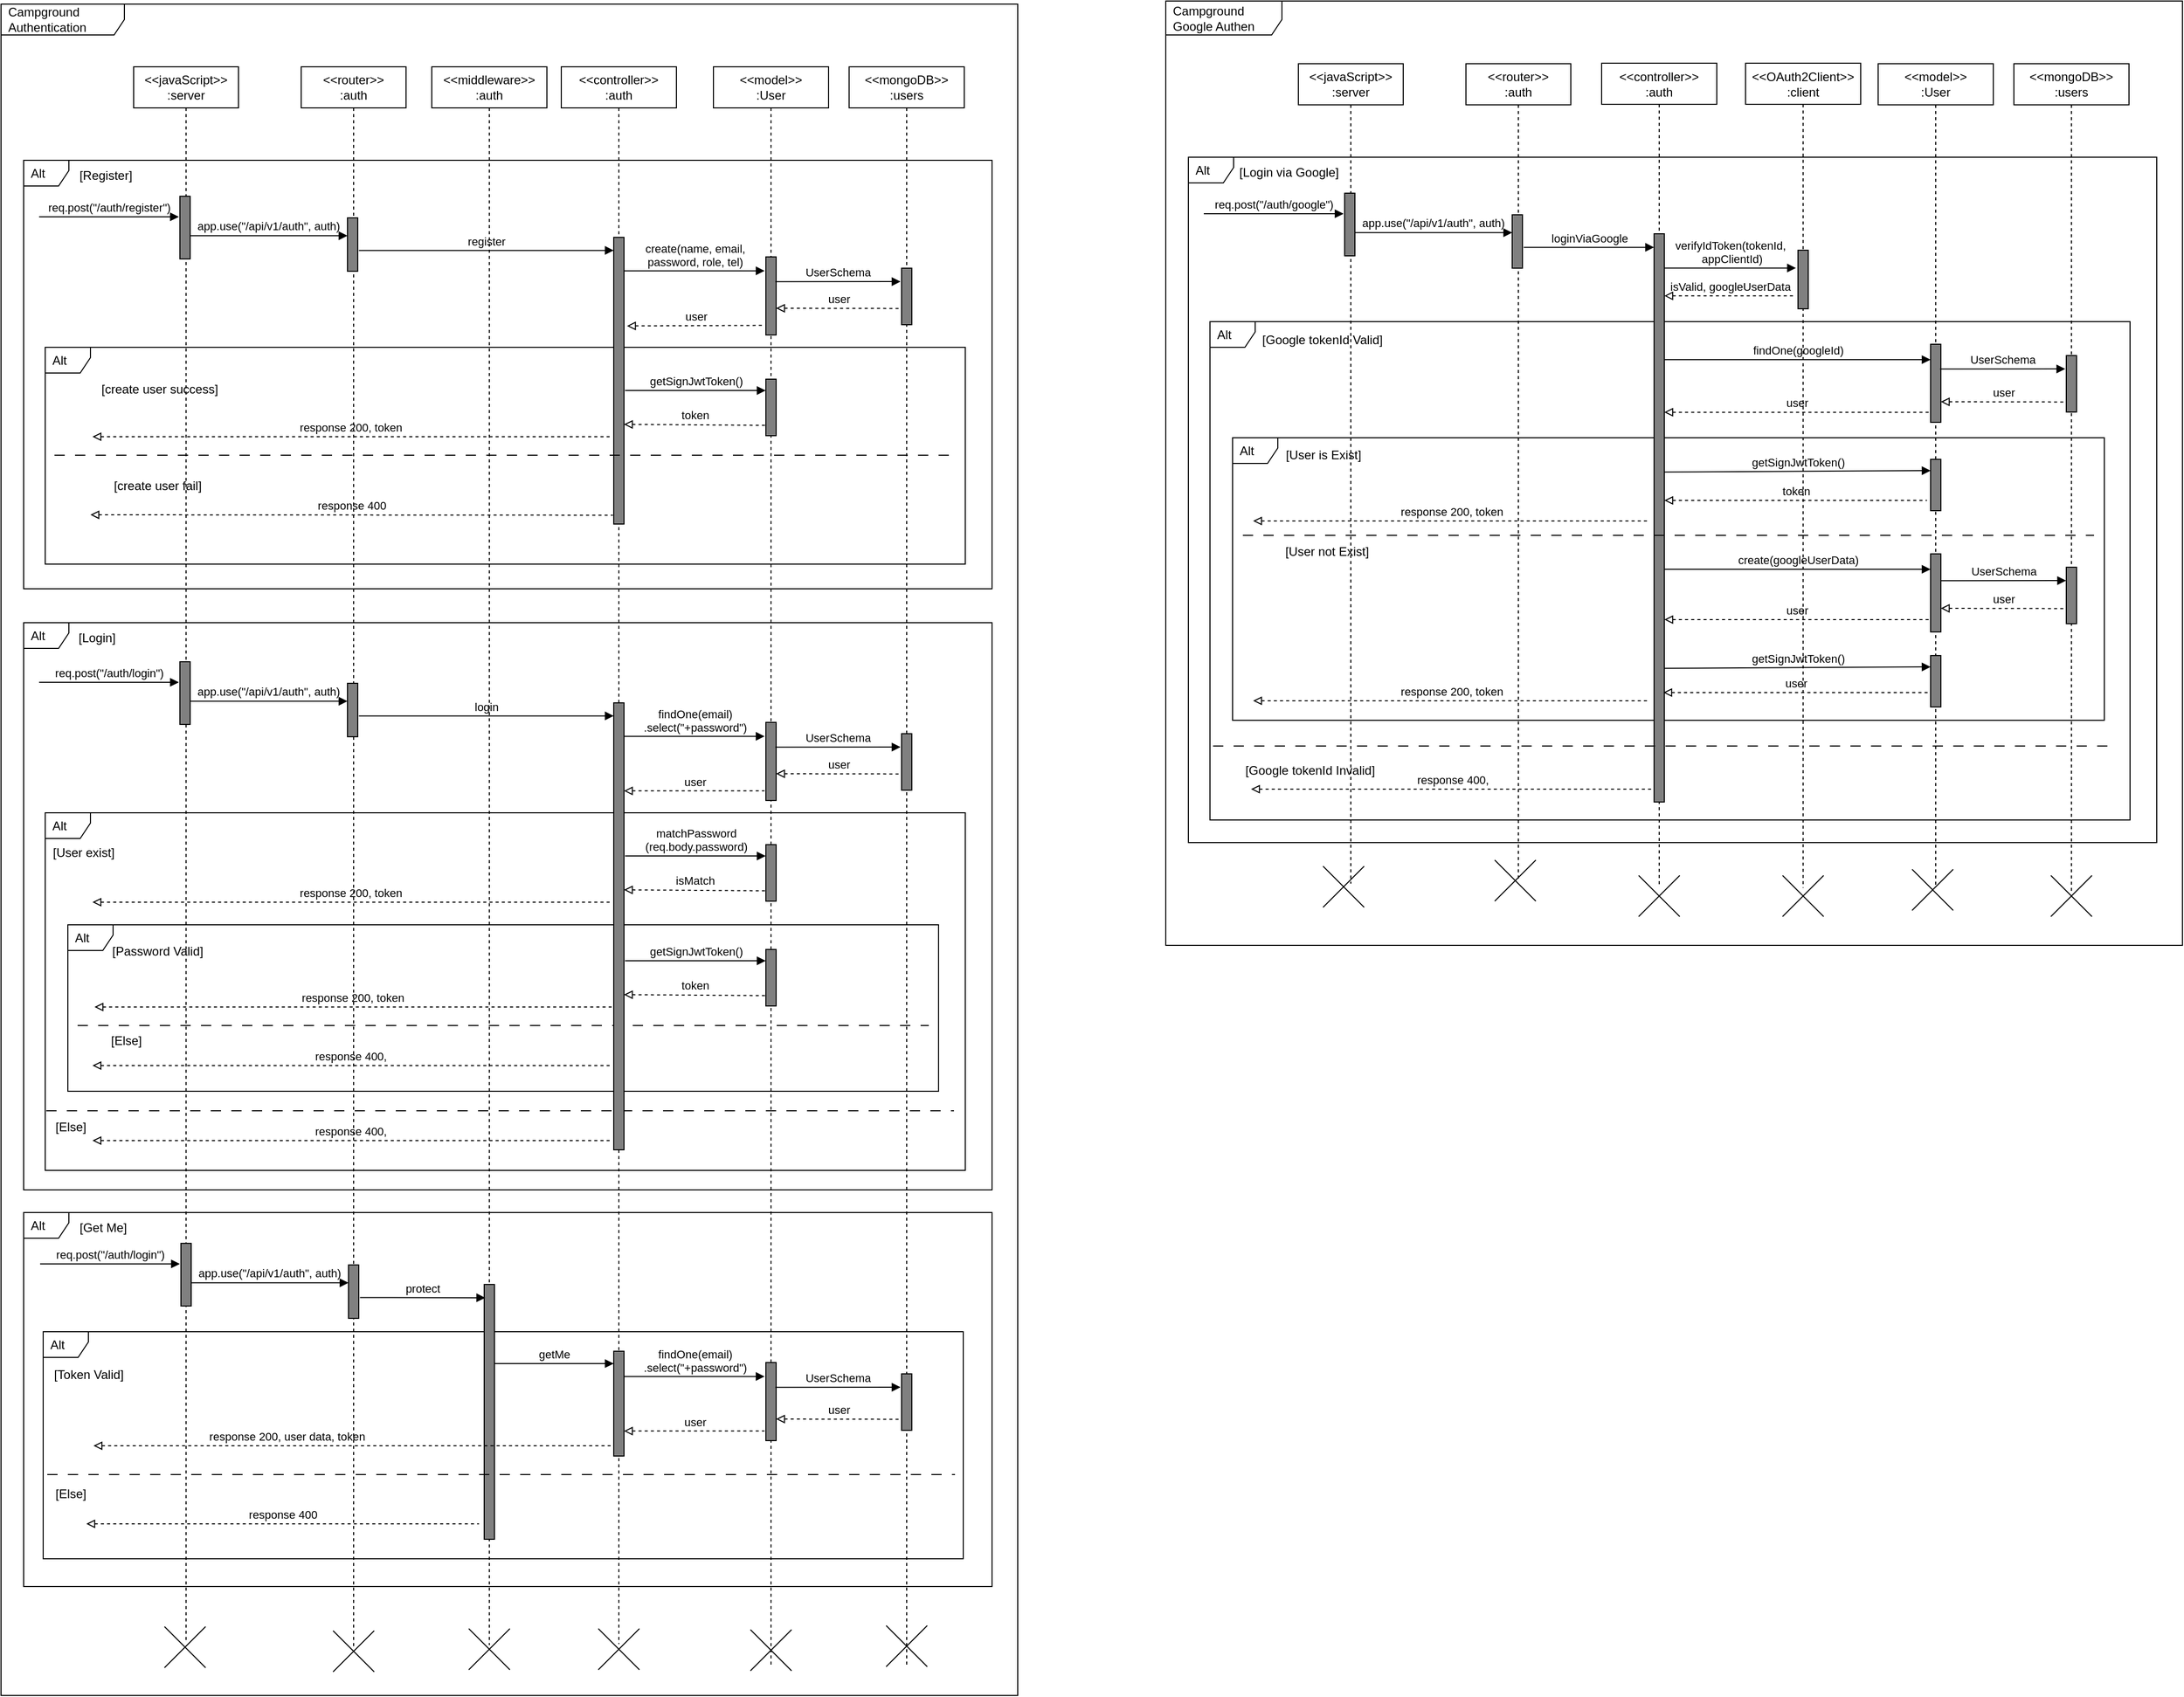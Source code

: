 <mxfile>
    <diagram id="QgQacfpI_JVOYlVdh4ZV" name="Page-2">
        <mxGraphModel dx="3537" dy="2613" grid="0" gridSize="10" guides="1" tooltips="1" connect="1" arrows="1" fold="1" page="0" pageScale="1" pageWidth="850" pageHeight="1100" background="none" math="0" shadow="0">
            <root>
                <mxCell id="0"/>
                <mxCell id="1" parent="0"/>
                <mxCell id="pZgkCZNhYmgYI2_gVV7H-140" value="Campground Google Authen" style="shape=umlFrame;whiteSpace=wrap;html=1;width=113;height=33;boundedLbl=1;verticalAlign=middle;align=left;spacingLeft=5;" vertex="1" parent="1">
                    <mxGeometry x="1252" y="87" width="989" height="919" as="geometry"/>
                </mxCell>
                <mxCell id="pZgkCZNhYmgYI2_gVV7H-146" value="Alt" style="shape=umlFrame;whiteSpace=wrap;html=1;width=44;height=25;boundedLbl=1;verticalAlign=middle;align=left;spacingLeft=5;" vertex="1" parent="1">
                    <mxGeometry x="1274" y="239" width="942" height="667" as="geometry"/>
                </mxCell>
                <mxCell id="pZgkCZNhYmgYI2_gVV7H-145" value="Alt" style="shape=umlFrame;whiteSpace=wrap;html=1;width=44;height=25;boundedLbl=1;verticalAlign=middle;align=left;spacingLeft=5;" vertex="1" parent="1">
                    <mxGeometry x="1295" y="399" width="895" height="485" as="geometry"/>
                </mxCell>
                <mxCell id="pZgkCZNhYmgYI2_gVV7H-240" value="Alt" style="shape=umlFrame;whiteSpace=wrap;html=1;width=44;height=25;boundedLbl=1;verticalAlign=middle;align=left;spacingLeft=5;" vertex="1" parent="1">
                    <mxGeometry x="1317" y="512" width="848" height="275" as="geometry"/>
                </mxCell>
                <mxCell id="pZgkCZNhYmgYI2_gVV7H-132" value="Alt" style="shape=umlFrame;whiteSpace=wrap;html=1;width=44;height=25;boundedLbl=1;verticalAlign=middle;align=left;spacingLeft=5;" vertex="1" parent="1">
                    <mxGeometry x="141" y="692" width="942" height="552" as="geometry"/>
                </mxCell>
                <mxCell id="pZgkCZNhYmgYI2_gVV7H-2" value="Campground Authentication" style="shape=umlFrame;whiteSpace=wrap;html=1;width=120;height=30;boundedLbl=1;verticalAlign=middle;align=left;spacingLeft=5;" vertex="1" parent="1">
                    <mxGeometry x="119" y="90" width="989" height="1646" as="geometry"/>
                </mxCell>
                <mxCell id="pZgkCZNhYmgYI2_gVV7H-109" value="Alt" style="shape=umlFrame;whiteSpace=wrap;html=1;width=44;height=25;boundedLbl=1;verticalAlign=middle;align=left;spacingLeft=5;" vertex="1" parent="1">
                    <mxGeometry x="160" y="1382" width="895" height="221" as="geometry"/>
                </mxCell>
                <mxCell id="pZgkCZNhYmgYI2_gVV7H-73" value="Alt" style="shape=umlFrame;whiteSpace=wrap;html=1;width=44;height=25;boundedLbl=1;verticalAlign=middle;align=left;spacingLeft=5;" vertex="1" parent="1">
                    <mxGeometry x="162" y="877" width="895" height="348" as="geometry"/>
                </mxCell>
                <mxCell id="pZgkCZNhYmgYI2_gVV7H-95" value="Alt" style="shape=umlFrame;whiteSpace=wrap;html=1;width=44;height=25;boundedLbl=1;verticalAlign=middle;align=left;spacingLeft=5;" vertex="1" parent="1">
                    <mxGeometry x="184" y="986" width="847" height="162" as="geometry"/>
                </mxCell>
                <mxCell id="pZgkCZNhYmgYI2_gVV7H-99" value="" style="endArrow=none;startArrow=none;endFill=0;startFill=0;endSize=8;html=1;verticalAlign=bottom;dashed=1;labelBackgroundColor=none;dashPattern=10 10;" edge="1" parent="1">
                    <mxGeometry width="160" relative="1" as="geometry">
                        <mxPoint x="193.5" y="1084" as="sourcePoint"/>
                        <mxPoint x="1021.5" y="1084" as="targetPoint"/>
                    </mxGeometry>
                </mxCell>
                <mxCell id="pZgkCZNhYmgYI2_gVV7H-41" value="Alt" style="shape=umlFrame;whiteSpace=wrap;html=1;width=44;height=25;boundedLbl=1;verticalAlign=middle;align=left;spacingLeft=5;" vertex="1" parent="1">
                    <mxGeometry x="162" y="424" width="895" height="211" as="geometry"/>
                </mxCell>
                <mxCell id="pZgkCZNhYmgYI2_gVV7H-5" value="Alt" style="shape=umlFrame;whiteSpace=wrap;html=1;width=44;height=25;boundedLbl=1;verticalAlign=middle;align=left;spacingLeft=5;" vertex="1" parent="1">
                    <mxGeometry x="141" y="242" width="942" height="417" as="geometry"/>
                </mxCell>
                <mxCell id="pZgkCZNhYmgYI2_gVV7H-8" value="&amp;lt;&amp;lt;javaScript&amp;gt;&amp;gt;&lt;br&gt;:server" style="shape=umlLifeline;perimeter=lifelinePerimeter;whiteSpace=wrap;html=1;container=1;collapsible=0;recursiveResize=0;outlineConnect=0;" vertex="1" parent="1">
                    <mxGeometry x="248" y="151" width="102" height="1534" as="geometry"/>
                </mxCell>
                <mxCell id="pZgkCZNhYmgYI2_gVV7H-18" value="" style="html=1;points=[];perimeter=orthogonalPerimeter;fillColor=#808080;" vertex="1" parent="pZgkCZNhYmgYI2_gVV7H-8">
                    <mxGeometry x="45" y="126" width="10" height="61" as="geometry"/>
                </mxCell>
                <mxCell id="pZgkCZNhYmgYI2_gVV7H-74" value="" style="html=1;points=[];perimeter=orthogonalPerimeter;fillColor=#808080;" vertex="1" parent="pZgkCZNhYmgYI2_gVV7H-8">
                    <mxGeometry x="45" y="579" width="10" height="61" as="geometry"/>
                </mxCell>
                <mxCell id="pZgkCZNhYmgYI2_gVV7H-90" value="" style="endArrow=none;startArrow=none;endFill=0;startFill=0;endSize=8;html=1;verticalAlign=bottom;dashed=1;labelBackgroundColor=none;dashPattern=10 10;" edge="1" parent="pZgkCZNhYmgYI2_gVV7H-8">
                    <mxGeometry width="160" relative="1" as="geometry">
                        <mxPoint x="-85" y="1016" as="sourcePoint"/>
                        <mxPoint x="798" y="1016" as="targetPoint"/>
                    </mxGeometry>
                </mxCell>
                <mxCell id="pZgkCZNhYmgYI2_gVV7H-103" value="" style="html=1;points=[];perimeter=orthogonalPerimeter;fillColor=#808080;" vertex="1" parent="pZgkCZNhYmgYI2_gVV7H-8">
                    <mxGeometry x="46" y="1145" width="10" height="61" as="geometry"/>
                </mxCell>
                <mxCell id="pZgkCZNhYmgYI2_gVV7H-10" value="&amp;lt;&amp;lt;router&amp;gt;&amp;gt;&lt;br&gt;:auth" style="shape=umlLifeline;perimeter=lifelinePerimeter;whiteSpace=wrap;html=1;container=1;collapsible=0;recursiveResize=0;outlineConnect=0;" vertex="1" parent="1">
                    <mxGeometry x="411" y="151" width="102" height="1537" as="geometry"/>
                </mxCell>
                <mxCell id="pZgkCZNhYmgYI2_gVV7H-19" value="" style="html=1;points=[];perimeter=orthogonalPerimeter;fillColor=#808080;" vertex="1" parent="pZgkCZNhYmgYI2_gVV7H-10">
                    <mxGeometry x="45" y="147" width="10" height="52" as="geometry"/>
                </mxCell>
                <mxCell id="pZgkCZNhYmgYI2_gVV7H-50" value="response 400" style="html=1;verticalAlign=bottom;labelBackgroundColor=none;endArrow=none;endFill=0;dashed=1;startArrow=block;startFill=0;entryX=-0.079;entryY=0.969;entryDx=0;entryDy=0;entryPerimeter=0;" edge="1" parent="pZgkCZNhYmgYI2_gVV7H-10" target="pZgkCZNhYmgYI2_gVV7H-26">
                    <mxGeometry width="160" relative="1" as="geometry">
                        <mxPoint x="-205.003" y="436" as="sourcePoint"/>
                        <mxPoint x="298" y="436" as="targetPoint"/>
                    </mxGeometry>
                </mxCell>
                <mxCell id="pZgkCZNhYmgYI2_gVV7H-75" value="" style="html=1;points=[];perimeter=orthogonalPerimeter;fillColor=#808080;" vertex="1" parent="pZgkCZNhYmgYI2_gVV7H-10">
                    <mxGeometry x="45" y="600" width="10" height="52" as="geometry"/>
                </mxCell>
                <mxCell id="pZgkCZNhYmgYI2_gVV7H-104" value="" style="html=1;points=[];perimeter=orthogonalPerimeter;fillColor=#808080;" vertex="1" parent="pZgkCZNhYmgYI2_gVV7H-10">
                    <mxGeometry x="46" y="1166" width="10" height="52" as="geometry"/>
                </mxCell>
                <mxCell id="pZgkCZNhYmgYI2_gVV7H-12" value="&amp;lt;&amp;lt;middleware&amp;gt;&amp;gt;&lt;br&gt;:auth" style="shape=umlLifeline;perimeter=lifelinePerimeter;whiteSpace=wrap;html=1;container=1;collapsible=0;recursiveResize=0;outlineConnect=0;" vertex="1" parent="1">
                    <mxGeometry x="538" y="151" width="112" height="1536" as="geometry"/>
                </mxCell>
                <mxCell id="pZgkCZNhYmgYI2_gVV7H-100" value="response 200, token" style="html=1;verticalAlign=bottom;labelBackgroundColor=none;endArrow=none;endFill=0;dashed=1;startArrow=block;startFill=0;" edge="1" parent="pZgkCZNhYmgYI2_gVV7H-12">
                    <mxGeometry width="160" relative="1" as="geometry">
                        <mxPoint x="-328.003" y="915.0" as="sourcePoint"/>
                        <mxPoint x="175" y="915.0" as="targetPoint"/>
                    </mxGeometry>
                </mxCell>
                <mxCell id="pZgkCZNhYmgYI2_gVV7H-108" value="" style="html=1;points=[];perimeter=orthogonalPerimeter;fillColor=#808080;" vertex="1" parent="pZgkCZNhYmgYI2_gVV7H-12">
                    <mxGeometry x="51" y="1185" width="10" height="248" as="geometry"/>
                </mxCell>
                <mxCell id="pZgkCZNhYmgYI2_gVV7H-20" value="&amp;lt;&amp;lt;controller&amp;gt;&amp;gt;&lt;br&gt;:auth" style="shape=umlLifeline;perimeter=lifelinePerimeter;whiteSpace=wrap;html=1;container=1;collapsible=0;recursiveResize=0;outlineConnect=0;" vertex="1" parent="1">
                    <mxGeometry x="664" y="151" width="112" height="1535" as="geometry"/>
                </mxCell>
                <mxCell id="pZgkCZNhYmgYI2_gVV7H-26" value="" style="html=1;points=[];perimeter=orthogonalPerimeter;fillColor=#808080;" vertex="1" parent="pZgkCZNhYmgYI2_gVV7H-20">
                    <mxGeometry x="51" y="166" width="10" height="279" as="geometry"/>
                </mxCell>
                <mxCell id="pZgkCZNhYmgYI2_gVV7H-77" value="" style="html=1;points=[];perimeter=orthogonalPerimeter;fillColor=#808080;" vertex="1" parent="pZgkCZNhYmgYI2_gVV7H-20">
                    <mxGeometry x="51" y="619" width="10" height="435" as="geometry"/>
                </mxCell>
                <mxCell id="pZgkCZNhYmgYI2_gVV7H-113" value="" style="html=1;points=[];perimeter=orthogonalPerimeter;fillColor=#808080;" vertex="1" parent="pZgkCZNhYmgYI2_gVV7H-20">
                    <mxGeometry x="51" y="1250" width="10" height="102" as="geometry"/>
                </mxCell>
                <mxCell id="pZgkCZNhYmgYI2_gVV7H-22" value="&amp;lt;&amp;lt;model&amp;gt;&amp;gt;&lt;br&gt;:User" style="shape=umlLifeline;perimeter=lifelinePerimeter;whiteSpace=wrap;html=1;container=1;collapsible=0;recursiveResize=0;outlineConnect=0;" vertex="1" parent="1">
                    <mxGeometry x="812" y="151" width="112" height="1555" as="geometry"/>
                </mxCell>
                <mxCell id="pZgkCZNhYmgYI2_gVV7H-32" value="" style="html=1;points=[];perimeter=orthogonalPerimeter;fillColor=#808080;" vertex="1" parent="pZgkCZNhYmgYI2_gVV7H-22">
                    <mxGeometry x="51" y="185" width="10" height="76" as="geometry"/>
                </mxCell>
                <mxCell id="pZgkCZNhYmgYI2_gVV7H-37" value="user" style="html=1;verticalAlign=bottom;labelBackgroundColor=none;endArrow=none;endFill=0;exitX=0.922;exitY=0.317;exitDx=0;exitDy=0;exitPerimeter=0;dashed=1;startArrow=block;startFill=0;" edge="1" parent="pZgkCZNhYmgYI2_gVV7H-22">
                    <mxGeometry width="160" relative="1" as="geometry">
                        <mxPoint x="61" y="234.995" as="sourcePoint"/>
                        <mxPoint x="182.78" y="235.22" as="targetPoint"/>
                    </mxGeometry>
                </mxCell>
                <mxCell id="pZgkCZNhYmgYI2_gVV7H-42" value="" style="html=1;points=[];perimeter=orthogonalPerimeter;fillColor=#808080;" vertex="1" parent="pZgkCZNhYmgYI2_gVV7H-22">
                    <mxGeometry x="51" y="304" width="10" height="55" as="geometry"/>
                </mxCell>
                <mxCell id="pZgkCZNhYmgYI2_gVV7H-78" value="" style="html=1;points=[];perimeter=orthogonalPerimeter;fillColor=#808080;" vertex="1" parent="pZgkCZNhYmgYI2_gVV7H-22">
                    <mxGeometry x="51" y="638" width="10" height="76" as="geometry"/>
                </mxCell>
                <mxCell id="pZgkCZNhYmgYI2_gVV7H-80" value="" style="html=1;points=[];perimeter=orthogonalPerimeter;fillColor=#808080;" vertex="1" parent="pZgkCZNhYmgYI2_gVV7H-22">
                    <mxGeometry x="51" y="757" width="10" height="55" as="geometry"/>
                </mxCell>
                <mxCell id="pZgkCZNhYmgYI2_gVV7H-94" value="user" style="html=1;verticalAlign=bottom;labelBackgroundColor=none;endArrow=none;endFill=0;exitX=0.922;exitY=0.317;exitDx=0;exitDy=0;exitPerimeter=0;dashed=1;startArrow=block;startFill=0;" edge="1" parent="pZgkCZNhYmgYI2_gVV7H-22">
                    <mxGeometry width="160" relative="1" as="geometry">
                        <mxPoint x="61" y="687.995" as="sourcePoint"/>
                        <mxPoint x="182.78" y="688.22" as="targetPoint"/>
                    </mxGeometry>
                </mxCell>
                <mxCell id="pZgkCZNhYmgYI2_gVV7H-96" value="" style="html=1;points=[];perimeter=orthogonalPerimeter;fillColor=#808080;" vertex="1" parent="pZgkCZNhYmgYI2_gVV7H-22">
                    <mxGeometry x="51" y="859" width="10" height="55" as="geometry"/>
                </mxCell>
                <mxCell id="pZgkCZNhYmgYI2_gVV7H-120" value="" style="html=1;points=[];perimeter=orthogonalPerimeter;fillColor=#808080;" vertex="1" parent="pZgkCZNhYmgYI2_gVV7H-22">
                    <mxGeometry x="51" y="1261" width="10" height="76" as="geometry"/>
                </mxCell>
                <mxCell id="pZgkCZNhYmgYI2_gVV7H-23" value="" style="shape=umlDestroy;dashed=0;" vertex="1" parent="pZgkCZNhYmgYI2_gVV7H-22">
                    <mxGeometry x="36" y="1521" width="40" height="40" as="geometry"/>
                </mxCell>
                <mxCell id="pZgkCZNhYmgYI2_gVV7H-24" value="&amp;lt;&amp;lt;mongoDB&amp;gt;&amp;gt;&lt;br&gt;:users" style="shape=umlLifeline;perimeter=lifelinePerimeter;whiteSpace=wrap;html=1;container=1;collapsible=0;recursiveResize=0;outlineConnect=0;" vertex="1" parent="1">
                    <mxGeometry x="944" y="151" width="112" height="1557" as="geometry"/>
                </mxCell>
                <mxCell id="pZgkCZNhYmgYI2_gVV7H-35" value="" style="html=1;points=[];perimeter=orthogonalPerimeter;fillColor=#808080;" vertex="1" parent="pZgkCZNhYmgYI2_gVV7H-24">
                    <mxGeometry x="51" y="196" width="10" height="55" as="geometry"/>
                </mxCell>
                <mxCell id="pZgkCZNhYmgYI2_gVV7H-81" value="" style="html=1;points=[];perimeter=orthogonalPerimeter;fillColor=#808080;" vertex="1" parent="pZgkCZNhYmgYI2_gVV7H-24">
                    <mxGeometry x="51" y="649" width="10" height="55" as="geometry"/>
                </mxCell>
                <mxCell id="pZgkCZNhYmgYI2_gVV7H-122" value="" style="html=1;points=[];perimeter=orthogonalPerimeter;fillColor=#808080;" vertex="1" parent="pZgkCZNhYmgYI2_gVV7H-24">
                    <mxGeometry x="51" y="1272" width="10" height="55" as="geometry"/>
                </mxCell>
                <mxCell id="pZgkCZNhYmgYI2_gVV7H-25" value="" style="shape=umlDestroy;dashed=0;" vertex="1" parent="pZgkCZNhYmgYI2_gVV7H-24">
                    <mxGeometry x="36" y="1517" width="40" height="40" as="geometry"/>
                </mxCell>
                <mxCell id="pZgkCZNhYmgYI2_gVV7H-29" value="req.post(&quot;/auth/register&quot;)" style="html=1;verticalAlign=bottom;labelBackgroundColor=none;endArrow=block;endFill=1;" edge="1" parent="1">
                    <mxGeometry width="160" relative="1" as="geometry">
                        <mxPoint x="156" y="297" as="sourcePoint"/>
                        <mxPoint x="292" y="297" as="targetPoint"/>
                    </mxGeometry>
                </mxCell>
                <mxCell id="pZgkCZNhYmgYI2_gVV7H-30" value="app.use(&quot;/api/v1/auth&quot;, auth)" style="html=1;verticalAlign=bottom;labelBackgroundColor=none;endArrow=block;endFill=1;exitX=0.957;exitY=0.63;exitDx=0;exitDy=0;exitPerimeter=0;" edge="1" parent="1" source="pZgkCZNhYmgYI2_gVV7H-18" target="pZgkCZNhYmgYI2_gVV7H-19">
                    <mxGeometry width="160" relative="1" as="geometry">
                        <mxPoint x="303" y="314" as="sourcePoint"/>
                        <mxPoint x="439" y="314" as="targetPoint"/>
                    </mxGeometry>
                </mxCell>
                <mxCell id="pZgkCZNhYmgYI2_gVV7H-31" value="register" style="html=1;verticalAlign=bottom;labelBackgroundColor=none;endArrow=block;endFill=1;exitX=1.114;exitY=0.61;exitDx=0;exitDy=0;exitPerimeter=0;" edge="1" parent="1" source="pZgkCZNhYmgYI2_gVV7H-19" target="pZgkCZNhYmgYI2_gVV7H-26">
                    <mxGeometry width="160" relative="1" as="geometry">
                        <mxPoint x="467" y="330" as="sourcePoint"/>
                        <mxPoint x="620" y="330" as="targetPoint"/>
                    </mxGeometry>
                </mxCell>
                <mxCell id="pZgkCZNhYmgYI2_gVV7H-33" value="create(name, email,&lt;br&gt;password, role, tel)" style="html=1;verticalAlign=bottom;labelBackgroundColor=none;endArrow=block;endFill=1;entryX=-0.121;entryY=0.179;entryDx=0;entryDy=0;entryPerimeter=0;" edge="1" parent="1" source="pZgkCZNhYmgYI2_gVV7H-26" target="pZgkCZNhYmgYI2_gVV7H-32">
                    <mxGeometry width="160" relative="1" as="geometry">
                        <mxPoint x="477.14" y="339.72" as="sourcePoint"/>
                        <mxPoint x="725" y="339.72" as="targetPoint"/>
                    </mxGeometry>
                </mxCell>
                <mxCell id="pZgkCZNhYmgYI2_gVV7H-36" value="UserSchema" style="html=1;verticalAlign=bottom;labelBackgroundColor=none;endArrow=block;endFill=1;exitX=0.922;exitY=0.317;exitDx=0;exitDy=0;exitPerimeter=0;" edge="1" parent="1" source="pZgkCZNhYmgYI2_gVV7H-32">
                    <mxGeometry width="160" relative="1" as="geometry">
                        <mxPoint x="868" y="360" as="sourcePoint"/>
                        <mxPoint x="994" y="360" as="targetPoint"/>
                    </mxGeometry>
                </mxCell>
                <mxCell id="pZgkCZNhYmgYI2_gVV7H-39" value="user" style="html=1;verticalAlign=bottom;labelBackgroundColor=none;endArrow=none;endFill=0;dashed=1;startArrow=block;startFill=0;entryX=-0.133;entryY=0.877;entryDx=0;entryDy=0;entryPerimeter=0;exitX=1.3;exitY=0.309;exitDx=0;exitDy=0;exitPerimeter=0;" edge="1" parent="1" source="pZgkCZNhYmgYI2_gVV7H-26" target="pZgkCZNhYmgYI2_gVV7H-32">
                    <mxGeometry width="160" relative="1" as="geometry">
                        <mxPoint x="727" y="405" as="sourcePoint"/>
                        <mxPoint x="858.78" y="401.23" as="targetPoint"/>
                    </mxGeometry>
                </mxCell>
                <mxCell id="pZgkCZNhYmgYI2_gVV7H-43" value="getSignJwtToken()" style="html=1;verticalAlign=bottom;labelBackgroundColor=none;endArrow=block;endFill=1;entryX=-0.121;entryY=0.179;entryDx=0;entryDy=0;entryPerimeter=0;" edge="1" parent="1">
                    <mxGeometry width="160" relative="1" as="geometry">
                        <mxPoint x="726" y="466.004" as="sourcePoint"/>
                        <mxPoint x="862.79" y="466.004" as="targetPoint"/>
                    </mxGeometry>
                </mxCell>
                <mxCell id="pZgkCZNhYmgYI2_gVV7H-44" value="token" style="html=1;verticalAlign=bottom;labelBackgroundColor=none;endArrow=none;endFill=0;dashed=1;startArrow=block;startFill=0;entryX=-0.133;entryY=0.877;entryDx=0;entryDy=0;entryPerimeter=0;exitX=0.9;exitY=0.375;exitDx=0;exitDy=0;exitPerimeter=0;" edge="1" parent="1">
                    <mxGeometry width="160" relative="1" as="geometry">
                        <mxPoint x="725" y="499" as="sourcePoint"/>
                        <mxPoint x="862.67" y="499.902" as="targetPoint"/>
                    </mxGeometry>
                </mxCell>
                <mxCell id="pZgkCZNhYmgYI2_gVV7H-45" value="" style="endArrow=none;startArrow=none;endFill=0;startFill=0;endSize=8;html=1;verticalAlign=bottom;dashed=1;labelBackgroundColor=none;dashPattern=10 10;" edge="1" parent="1">
                    <mxGeometry width="160" relative="1" as="geometry">
                        <mxPoint x="171" y="529" as="sourcePoint"/>
                        <mxPoint x="1047" y="529" as="targetPoint"/>
                    </mxGeometry>
                </mxCell>
                <mxCell id="pZgkCZNhYmgYI2_gVV7H-47" value="response 200, token" style="html=1;verticalAlign=bottom;labelBackgroundColor=none;endArrow=none;endFill=0;dashed=1;startArrow=block;startFill=0;" edge="1" parent="1">
                    <mxGeometry width="160" relative="1" as="geometry">
                        <mxPoint x="207.997" y="511" as="sourcePoint"/>
                        <mxPoint x="711" y="511" as="targetPoint"/>
                    </mxGeometry>
                </mxCell>
                <mxCell id="pZgkCZNhYmgYI2_gVV7H-48" value="[create user success]" style="text;html=1;strokeColor=none;fillColor=none;align=center;verticalAlign=middle;whiteSpace=wrap;rounded=0;" vertex="1" parent="1">
                    <mxGeometry x="213" y="450" width="121" height="30" as="geometry"/>
                </mxCell>
                <mxCell id="pZgkCZNhYmgYI2_gVV7H-49" value="[create user fail]" style="text;html=1;strokeColor=none;fillColor=none;align=center;verticalAlign=middle;whiteSpace=wrap;rounded=0;" vertex="1" parent="1">
                    <mxGeometry x="211" y="544" width="121" height="30" as="geometry"/>
                </mxCell>
                <mxCell id="pZgkCZNhYmgYI2_gVV7H-21" value="" style="shape=umlDestroy;dashed=0;" vertex="1" parent="1">
                    <mxGeometry x="700" y="1671" width="40" height="40" as="geometry"/>
                </mxCell>
                <mxCell id="pZgkCZNhYmgYI2_gVV7H-82" value="req.post(&quot;/auth/login&quot;)" style="html=1;verticalAlign=bottom;labelBackgroundColor=none;endArrow=block;endFill=1;" edge="1" parent="1">
                    <mxGeometry width="160" relative="1" as="geometry">
                        <mxPoint x="156" y="750" as="sourcePoint"/>
                        <mxPoint x="292.0" y="750" as="targetPoint"/>
                    </mxGeometry>
                </mxCell>
                <mxCell id="pZgkCZNhYmgYI2_gVV7H-83" value="app.use(&quot;/api/v1/auth&quot;, auth)" style="html=1;verticalAlign=bottom;labelBackgroundColor=none;endArrow=block;endFill=1;exitX=0.957;exitY=0.63;exitDx=0;exitDy=0;exitPerimeter=0;" edge="1" source="pZgkCZNhYmgYI2_gVV7H-74" target="pZgkCZNhYmgYI2_gVV7H-75" parent="1">
                    <mxGeometry width="160" relative="1" as="geometry">
                        <mxPoint x="303" y="767" as="sourcePoint"/>
                        <mxPoint x="439" y="767" as="targetPoint"/>
                    </mxGeometry>
                </mxCell>
                <mxCell id="pZgkCZNhYmgYI2_gVV7H-84" value="login" style="html=1;verticalAlign=bottom;labelBackgroundColor=none;endArrow=block;endFill=1;exitX=1.114;exitY=0.61;exitDx=0;exitDy=0;exitPerimeter=0;" edge="1" source="pZgkCZNhYmgYI2_gVV7H-75" target="pZgkCZNhYmgYI2_gVV7H-77" parent="1">
                    <mxGeometry width="160" relative="1" as="geometry">
                        <mxPoint x="467" y="783" as="sourcePoint"/>
                        <mxPoint x="620" y="783" as="targetPoint"/>
                    </mxGeometry>
                </mxCell>
                <mxCell id="pZgkCZNhYmgYI2_gVV7H-85" value="findOne(email)&lt;br&gt;.select(&quot;+password&quot;)" style="html=1;verticalAlign=bottom;labelBackgroundColor=none;endArrow=block;endFill=1;entryX=-0.121;entryY=0.179;entryDx=0;entryDy=0;entryPerimeter=0;" edge="1" source="pZgkCZNhYmgYI2_gVV7H-77" target="pZgkCZNhYmgYI2_gVV7H-78" parent="1">
                    <mxGeometry width="160" relative="1" as="geometry">
                        <mxPoint x="477.14" y="792.72" as="sourcePoint"/>
                        <mxPoint x="725" y="792.72" as="targetPoint"/>
                    </mxGeometry>
                </mxCell>
                <mxCell id="pZgkCZNhYmgYI2_gVV7H-86" value="UserSchema" style="html=1;verticalAlign=bottom;labelBackgroundColor=none;endArrow=block;endFill=1;exitX=0.922;exitY=0.317;exitDx=0;exitDy=0;exitPerimeter=0;" edge="1" source="pZgkCZNhYmgYI2_gVV7H-78" parent="1">
                    <mxGeometry width="160" relative="1" as="geometry">
                        <mxPoint x="868" y="813" as="sourcePoint"/>
                        <mxPoint x="994" y="813" as="targetPoint"/>
                    </mxGeometry>
                </mxCell>
                <mxCell id="pZgkCZNhYmgYI2_gVV7H-87" value="user" style="html=1;verticalAlign=bottom;labelBackgroundColor=none;endArrow=none;endFill=0;dashed=1;startArrow=block;startFill=0;entryX=-0.133;entryY=0.877;entryDx=0;entryDy=0;entryPerimeter=0;" edge="1" source="pZgkCZNhYmgYI2_gVV7H-77" target="pZgkCZNhYmgYI2_gVV7H-78" parent="1">
                    <mxGeometry width="160" relative="1" as="geometry">
                        <mxPoint x="727" y="858" as="sourcePoint"/>
                        <mxPoint x="858.78" y="854.23" as="targetPoint"/>
                    </mxGeometry>
                </mxCell>
                <mxCell id="pZgkCZNhYmgYI2_gVV7H-88" value="matchPassword&lt;br&gt;(req.body.password)" style="html=1;verticalAlign=bottom;labelBackgroundColor=none;endArrow=block;endFill=1;entryX=-0.121;entryY=0.179;entryDx=0;entryDy=0;entryPerimeter=0;" edge="1" parent="1">
                    <mxGeometry width="160" relative="1" as="geometry">
                        <mxPoint x="726" y="919.004" as="sourcePoint"/>
                        <mxPoint x="862.79" y="919.004" as="targetPoint"/>
                    </mxGeometry>
                </mxCell>
                <mxCell id="pZgkCZNhYmgYI2_gVV7H-89" value="isMatch" style="html=1;verticalAlign=bottom;labelBackgroundColor=none;endArrow=none;endFill=0;dashed=1;startArrow=block;startFill=0;entryX=-0.133;entryY=0.877;entryDx=0;entryDy=0;entryPerimeter=0;exitX=0.9;exitY=0.375;exitDx=0;exitDy=0;exitPerimeter=0;" edge="1" parent="1">
                    <mxGeometry width="160" relative="1" as="geometry">
                        <mxPoint x="725" y="952" as="sourcePoint"/>
                        <mxPoint x="862.67" y="952.902" as="targetPoint"/>
                    </mxGeometry>
                </mxCell>
                <mxCell id="pZgkCZNhYmgYI2_gVV7H-91" value="response 200, token" style="html=1;verticalAlign=bottom;labelBackgroundColor=none;endArrow=none;endFill=0;dashed=1;startArrow=block;startFill=0;" edge="1" parent="1">
                    <mxGeometry width="160" relative="1" as="geometry">
                        <mxPoint x="207.997" y="964.0" as="sourcePoint"/>
                        <mxPoint x="711" y="964.0" as="targetPoint"/>
                    </mxGeometry>
                </mxCell>
                <mxCell id="pZgkCZNhYmgYI2_gVV7H-92" value="[User exist]" style="text;html=1;strokeColor=none;fillColor=none;align=center;verticalAlign=middle;whiteSpace=wrap;rounded=0;" vertex="1" parent="1">
                    <mxGeometry x="165" y="905" width="69" height="21" as="geometry"/>
                </mxCell>
                <mxCell id="pZgkCZNhYmgYI2_gVV7H-93" value="[Password Valid]" style="text;html=1;strokeColor=none;fillColor=none;align=center;verticalAlign=middle;whiteSpace=wrap;rounded=0;" vertex="1" parent="1">
                    <mxGeometry x="211" y="997" width="121" height="30" as="geometry"/>
                </mxCell>
                <mxCell id="pZgkCZNhYmgYI2_gVV7H-97" value="token" style="html=1;verticalAlign=bottom;labelBackgroundColor=none;endArrow=none;endFill=0;dashed=1;startArrow=block;startFill=0;entryX=-0.133;entryY=0.877;entryDx=0;entryDy=0;entryPerimeter=0;exitX=0.9;exitY=0.375;exitDx=0;exitDy=0;exitPerimeter=0;" edge="1" parent="1">
                    <mxGeometry width="160" relative="1" as="geometry">
                        <mxPoint x="725" y="1054" as="sourcePoint"/>
                        <mxPoint x="862.67" y="1054.902" as="targetPoint"/>
                    </mxGeometry>
                </mxCell>
                <mxCell id="pZgkCZNhYmgYI2_gVV7H-98" value="getSignJwtToken()" style="html=1;verticalAlign=bottom;labelBackgroundColor=none;endArrow=block;endFill=1;entryX=-0.121;entryY=0.179;entryDx=0;entryDy=0;entryPerimeter=0;" edge="1" parent="1">
                    <mxGeometry width="160" relative="1" as="geometry">
                        <mxPoint x="726" y="1021.004" as="sourcePoint"/>
                        <mxPoint x="862.79" y="1021.004" as="targetPoint"/>
                    </mxGeometry>
                </mxCell>
                <mxCell id="pZgkCZNhYmgYI2_gVV7H-101" value="response 400," style="html=1;verticalAlign=bottom;labelBackgroundColor=none;endArrow=none;endFill=0;dashed=1;startArrow=block;startFill=0;" edge="1" parent="1">
                    <mxGeometry width="160" relative="1" as="geometry">
                        <mxPoint x="207.997" y="1123.0" as="sourcePoint"/>
                        <mxPoint x="711" y="1123.0" as="targetPoint"/>
                    </mxGeometry>
                </mxCell>
                <mxCell id="pZgkCZNhYmgYI2_gVV7H-102" value="response 400," style="html=1;verticalAlign=bottom;labelBackgroundColor=none;endArrow=none;endFill=0;dashed=1;startArrow=block;startFill=0;" edge="1" parent="1">
                    <mxGeometry width="160" relative="1" as="geometry">
                        <mxPoint x="207.997" y="1196" as="sourcePoint"/>
                        <mxPoint x="711" y="1196" as="targetPoint"/>
                    </mxGeometry>
                </mxCell>
                <mxCell id="pZgkCZNhYmgYI2_gVV7H-105" value="req.post(&quot;/auth/login&quot;)" style="html=1;verticalAlign=bottom;labelBackgroundColor=none;endArrow=block;endFill=1;" edge="1" parent="1">
                    <mxGeometry width="160" relative="1" as="geometry">
                        <mxPoint x="157" y="1316" as="sourcePoint"/>
                        <mxPoint x="293" y="1316" as="targetPoint"/>
                    </mxGeometry>
                </mxCell>
                <mxCell id="pZgkCZNhYmgYI2_gVV7H-106" value="app.use(&quot;/api/v1/auth&quot;, auth)" style="html=1;verticalAlign=bottom;labelBackgroundColor=none;endArrow=block;endFill=1;exitX=0.957;exitY=0.63;exitDx=0;exitDy=0;exitPerimeter=0;" edge="1" source="pZgkCZNhYmgYI2_gVV7H-103" target="pZgkCZNhYmgYI2_gVV7H-104" parent="1">
                    <mxGeometry width="160" relative="1" as="geometry">
                        <mxPoint x="304" y="1333" as="sourcePoint"/>
                        <mxPoint x="440" y="1333" as="targetPoint"/>
                    </mxGeometry>
                </mxCell>
                <mxCell id="pZgkCZNhYmgYI2_gVV7H-107" value="protect" style="html=1;verticalAlign=bottom;labelBackgroundColor=none;endArrow=block;endFill=1;exitX=1.114;exitY=0.61;exitDx=0;exitDy=0;exitPerimeter=0;" edge="1" source="pZgkCZNhYmgYI2_gVV7H-104" parent="1">
                    <mxGeometry width="160" relative="1" as="geometry">
                        <mxPoint x="468" y="1349" as="sourcePoint"/>
                        <mxPoint x="590" y="1349" as="targetPoint"/>
                    </mxGeometry>
                </mxCell>
                <mxCell id="pZgkCZNhYmgYI2_gVV7H-110" value="[Else]" style="text;html=1;strokeColor=none;fillColor=none;align=center;verticalAlign=middle;whiteSpace=wrap;rounded=0;" vertex="1" parent="1">
                    <mxGeometry x="165" y="1172" width="44" height="21" as="geometry"/>
                </mxCell>
                <mxCell id="pZgkCZNhYmgYI2_gVV7H-111" value="[Else]" style="text;html=1;strokeColor=none;fillColor=none;align=center;verticalAlign=middle;whiteSpace=wrap;rounded=0;" vertex="1" parent="1">
                    <mxGeometry x="219" y="1088" width="44" height="21" as="geometry"/>
                </mxCell>
                <mxCell id="pZgkCZNhYmgYI2_gVV7H-112" value="[Token Valid]" style="text;html=1;strokeColor=none;fillColor=none;align=center;verticalAlign=middle;whiteSpace=wrap;rounded=0;" vertex="1" parent="1">
                    <mxGeometry x="165" y="1413" width="79" height="21" as="geometry"/>
                </mxCell>
                <mxCell id="pZgkCZNhYmgYI2_gVV7H-123" value="findOne(email)&lt;br&gt;.select(&quot;+password&quot;)" style="html=1;verticalAlign=bottom;labelBackgroundColor=none;endArrow=block;endFill=1;entryX=-0.121;entryY=0.179;entryDx=0;entryDy=0;entryPerimeter=0;" edge="1" target="pZgkCZNhYmgYI2_gVV7H-120" parent="1">
                    <mxGeometry width="160" relative="1" as="geometry">
                        <mxPoint x="725" y="1425.604" as="sourcePoint"/>
                        <mxPoint x="725" y="1415.72" as="targetPoint"/>
                    </mxGeometry>
                </mxCell>
                <mxCell id="pZgkCZNhYmgYI2_gVV7H-124" value="UserSchema" style="html=1;verticalAlign=bottom;labelBackgroundColor=none;endArrow=block;endFill=1;exitX=0.922;exitY=0.317;exitDx=0;exitDy=0;exitPerimeter=0;" edge="1" source="pZgkCZNhYmgYI2_gVV7H-120" parent="1">
                    <mxGeometry width="160" relative="1" as="geometry">
                        <mxPoint x="868" y="1436" as="sourcePoint"/>
                        <mxPoint x="994.0" y="1436" as="targetPoint"/>
                    </mxGeometry>
                </mxCell>
                <mxCell id="pZgkCZNhYmgYI2_gVV7H-125" value="user" style="html=1;verticalAlign=bottom;labelBackgroundColor=none;endArrow=none;endFill=0;dashed=1;startArrow=block;startFill=0;entryX=-0.133;entryY=0.877;entryDx=0;entryDy=0;entryPerimeter=0;" edge="1" target="pZgkCZNhYmgYI2_gVV7H-120" parent="1">
                    <mxGeometry width="160" relative="1" as="geometry">
                        <mxPoint x="725" y="1478.652" as="sourcePoint"/>
                        <mxPoint x="858.78" y="1477.23" as="targetPoint"/>
                    </mxGeometry>
                </mxCell>
                <mxCell id="pZgkCZNhYmgYI2_gVV7H-121" value="user" style="html=1;verticalAlign=bottom;labelBackgroundColor=none;endArrow=none;endFill=0;exitX=0.922;exitY=0.317;exitDx=0;exitDy=0;exitPerimeter=0;dashed=1;startArrow=block;startFill=0;" edge="1" parent="1">
                    <mxGeometry width="160" relative="1" as="geometry">
                        <mxPoint x="873" y="1467.005" as="sourcePoint"/>
                        <mxPoint x="994.78" y="1467.23" as="targetPoint"/>
                    </mxGeometry>
                </mxCell>
                <mxCell id="pZgkCZNhYmgYI2_gVV7H-126" value="getMe" style="html=1;verticalAlign=bottom;labelBackgroundColor=none;endArrow=block;endFill=1;" edge="1" parent="1">
                    <mxGeometry width="160" relative="1" as="geometry">
                        <mxPoint x="599" y="1413" as="sourcePoint"/>
                        <mxPoint x="715" y="1413" as="targetPoint"/>
                    </mxGeometry>
                </mxCell>
                <mxCell id="pZgkCZNhYmgYI2_gVV7H-127" value="response 200, user data, token" style="html=1;verticalAlign=bottom;labelBackgroundColor=none;endArrow=none;endFill=0;dashed=1;startArrow=block;startFill=0;" edge="1" parent="1">
                    <mxGeometry x="-0.253" width="160" relative="1" as="geometry">
                        <mxPoint x="208.997" y="1493" as="sourcePoint"/>
                        <mxPoint x="712" y="1493" as="targetPoint"/>
                        <mxPoint as="offset"/>
                    </mxGeometry>
                </mxCell>
                <mxCell id="pZgkCZNhYmgYI2_gVV7H-128" value="" style="endArrow=none;startArrow=none;endFill=0;startFill=0;endSize=8;html=1;verticalAlign=bottom;dashed=1;labelBackgroundColor=none;dashPattern=10 10;" edge="1" parent="1">
                    <mxGeometry width="160" relative="1" as="geometry">
                        <mxPoint x="164" y="1521" as="sourcePoint"/>
                        <mxPoint x="1047" y="1521" as="targetPoint"/>
                    </mxGeometry>
                </mxCell>
                <mxCell id="pZgkCZNhYmgYI2_gVV7H-129" value="response 400" style="html=1;verticalAlign=bottom;labelBackgroundColor=none;endArrow=none;endFill=0;dashed=1;startArrow=block;startFill=0;" edge="1" parent="1">
                    <mxGeometry x="-0.001" width="160" relative="1" as="geometry">
                        <mxPoint x="201.997" y="1569" as="sourcePoint"/>
                        <mxPoint x="584" y="1569" as="targetPoint"/>
                        <mxPoint as="offset"/>
                    </mxGeometry>
                </mxCell>
                <mxCell id="pZgkCZNhYmgYI2_gVV7H-130" value="[Else]" style="text;html=1;strokeColor=none;fillColor=none;align=center;verticalAlign=middle;whiteSpace=wrap;rounded=0;" vertex="1" parent="1">
                    <mxGeometry x="169" y="1529" width="36" height="21" as="geometry"/>
                </mxCell>
                <mxCell id="pZgkCZNhYmgYI2_gVV7H-131" value="[Register]" style="text;html=1;strokeColor=none;fillColor=none;align=center;verticalAlign=middle;whiteSpace=wrap;rounded=0;" vertex="1" parent="1">
                    <mxGeometry x="189" y="242" width="64" height="30" as="geometry"/>
                </mxCell>
                <mxCell id="pZgkCZNhYmgYI2_gVV7H-137" value="Alt" style="shape=umlFrame;whiteSpace=wrap;html=1;width=44;height=25;boundedLbl=1;verticalAlign=middle;align=left;spacingLeft=5;" vertex="1" parent="1">
                    <mxGeometry x="141" y="1266" width="942" height="364" as="geometry"/>
                </mxCell>
                <mxCell id="pZgkCZNhYmgYI2_gVV7H-13" value="" style="shape=umlDestroy;dashed=0;" vertex="1" parent="1">
                    <mxGeometry x="574" y="1671" width="40" height="40" as="geometry"/>
                </mxCell>
                <mxCell id="pZgkCZNhYmgYI2_gVV7H-11" value="" style="shape=umlDestroy;dashed=0;" vertex="1" parent="1">
                    <mxGeometry x="442" y="1673" width="40" height="40" as="geometry"/>
                </mxCell>
                <mxCell id="pZgkCZNhYmgYI2_gVV7H-9" value="" style="shape=umlDestroy;dashed=0;" vertex="1" parent="1">
                    <mxGeometry x="278" y="1669" width="40" height="40" as="geometry"/>
                </mxCell>
                <mxCell id="pZgkCZNhYmgYI2_gVV7H-138" value="[Login]" style="text;html=1;strokeColor=none;fillColor=none;align=center;verticalAlign=middle;whiteSpace=wrap;rounded=0;" vertex="1" parent="1">
                    <mxGeometry x="189" y="692" width="47" height="30" as="geometry"/>
                </mxCell>
                <mxCell id="pZgkCZNhYmgYI2_gVV7H-139" value="[Get Me]" style="text;html=1;strokeColor=none;fillColor=none;align=center;verticalAlign=middle;whiteSpace=wrap;rounded=0;" vertex="1" parent="1">
                    <mxGeometry x="191" y="1266" width="55" height="30" as="geometry"/>
                </mxCell>
                <mxCell id="pZgkCZNhYmgYI2_gVV7H-147" value="&amp;lt;&amp;lt;javaScript&amp;gt;&amp;gt;&lt;br&gt;:server" style="shape=umlLifeline;perimeter=lifelinePerimeter;whiteSpace=wrap;html=1;container=1;collapsible=0;recursiveResize=0;outlineConnect=0;" vertex="1" parent="1">
                    <mxGeometry x="1381" y="148" width="102" height="798" as="geometry"/>
                </mxCell>
                <mxCell id="pZgkCZNhYmgYI2_gVV7H-148" value="" style="html=1;points=[];perimeter=orthogonalPerimeter;fillColor=#808080;" vertex="1" parent="pZgkCZNhYmgYI2_gVV7H-147">
                    <mxGeometry x="45" y="126" width="10" height="61" as="geometry"/>
                </mxCell>
                <mxCell id="pZgkCZNhYmgYI2_gVV7H-260" value="response 200, token" style="html=1;verticalAlign=bottom;labelBackgroundColor=none;endArrow=none;endFill=0;dashed=1;startArrow=block;startFill=0;" edge="1" parent="pZgkCZNhYmgYI2_gVV7H-147">
                    <mxGeometry width="160" relative="1" as="geometry">
                        <mxPoint x="-44" y="445" as="sourcePoint"/>
                        <mxPoint x="342" y="445" as="targetPoint"/>
                    </mxGeometry>
                </mxCell>
                <mxCell id="pZgkCZNhYmgYI2_gVV7H-264" value="response 200, token" style="html=1;verticalAlign=bottom;labelBackgroundColor=none;endArrow=none;endFill=0;dashed=1;startArrow=block;startFill=0;" edge="1" parent="pZgkCZNhYmgYI2_gVV7H-147">
                    <mxGeometry width="160" relative="1" as="geometry">
                        <mxPoint x="-44.0" y="620" as="sourcePoint"/>
                        <mxPoint x="342" y="620" as="targetPoint"/>
                    </mxGeometry>
                </mxCell>
                <mxCell id="pZgkCZNhYmgYI2_gVV7H-265" value="[User not Exist]" style="text;html=1;strokeColor=none;fillColor=none;align=center;verticalAlign=middle;whiteSpace=wrap;rounded=0;" vertex="1" parent="pZgkCZNhYmgYI2_gVV7H-147">
                    <mxGeometry x="-18" y="460" width="92" height="30" as="geometry"/>
                </mxCell>
                <mxCell id="pZgkCZNhYmgYI2_gVV7H-266" value="response 400," style="html=1;verticalAlign=bottom;labelBackgroundColor=none;endArrow=none;endFill=0;dashed=1;startArrow=block;startFill=0;" edge="1" parent="pZgkCZNhYmgYI2_gVV7H-147" target="pZgkCZNhYmgYI2_gVV7H-161">
                    <mxGeometry width="160" relative="1" as="geometry">
                        <mxPoint x="-46.0" y="706" as="sourcePoint"/>
                        <mxPoint x="340" y="706" as="targetPoint"/>
                    </mxGeometry>
                </mxCell>
                <mxCell id="pZgkCZNhYmgYI2_gVV7H-152" value="&amp;lt;&amp;lt;router&amp;gt;&amp;gt;&lt;br&gt;:auth" style="shape=umlLifeline;perimeter=lifelinePerimeter;whiteSpace=wrap;html=1;container=1;collapsible=0;recursiveResize=0;outlineConnect=0;" vertex="1" parent="1">
                    <mxGeometry x="1544" y="148" width="102" height="796" as="geometry"/>
                </mxCell>
                <mxCell id="pZgkCZNhYmgYI2_gVV7H-153" value="" style="html=1;points=[];perimeter=orthogonalPerimeter;fillColor=#808080;" vertex="1" parent="pZgkCZNhYmgYI2_gVV7H-152">
                    <mxGeometry x="45" y="147" width="10" height="52" as="geometry"/>
                </mxCell>
                <mxCell id="pZgkCZNhYmgYI2_gVV7H-160" value="&amp;lt;&amp;lt;controller&amp;gt;&amp;gt;&lt;br&gt;:auth" style="shape=umlLifeline;perimeter=lifelinePerimeter;whiteSpace=wrap;html=1;container=1;collapsible=0;recursiveResize=0;outlineConnect=0;" vertex="1" parent="1">
                    <mxGeometry x="1676" y="147.5" width="112" height="801.5" as="geometry"/>
                </mxCell>
                <mxCell id="pZgkCZNhYmgYI2_gVV7H-161" value="" style="html=1;points=[];perimeter=orthogonalPerimeter;fillColor=#808080;" vertex="1" parent="pZgkCZNhYmgYI2_gVV7H-160">
                    <mxGeometry x="51" y="166" width="10" height="553" as="geometry"/>
                </mxCell>
                <mxCell id="pZgkCZNhYmgYI2_gVV7H-187" value="" style="endArrow=none;startArrow=none;endFill=0;startFill=0;endSize=8;html=1;verticalAlign=bottom;dashed=1;labelBackgroundColor=none;dashPattern=10 10;" edge="1" parent="pZgkCZNhYmgYI2_gVV7H-160">
                    <mxGeometry width="160" relative="1" as="geometry">
                        <mxPoint x="-378" y="664.5" as="sourcePoint"/>
                        <mxPoint x="498" y="664.5" as="targetPoint"/>
                    </mxGeometry>
                </mxCell>
                <mxCell id="pZgkCZNhYmgYI2_gVV7H-164" value="&amp;lt;&amp;lt;model&amp;gt;&amp;gt;&lt;br&gt;:User" style="shape=umlLifeline;perimeter=lifelinePerimeter;whiteSpace=wrap;html=1;container=1;collapsible=0;recursiveResize=0;outlineConnect=0;" vertex="1" parent="1">
                    <mxGeometry x="1945" y="148" width="112" height="800" as="geometry"/>
                </mxCell>
                <mxCell id="pZgkCZNhYmgYI2_gVV7H-252" value="" style="html=1;points=[];perimeter=orthogonalPerimeter;fillColor=#808080;" vertex="1" parent="pZgkCZNhYmgYI2_gVV7H-164">
                    <mxGeometry x="51" y="477" width="10" height="76" as="geometry"/>
                </mxCell>
                <mxCell id="pZgkCZNhYmgYI2_gVV7H-253" value="create(googleUserData)" style="html=1;verticalAlign=bottom;labelBackgroundColor=none;endArrow=block;endFill=1;" edge="1" parent="pZgkCZNhYmgYI2_gVV7H-164">
                    <mxGeometry width="160" relative="1" as="geometry">
                        <mxPoint x="-208" y="492" as="sourcePoint"/>
                        <mxPoint x="51" y="492" as="targetPoint"/>
                    </mxGeometry>
                </mxCell>
                <mxCell id="pZgkCZNhYmgYI2_gVV7H-257" value="UserSchema" style="html=1;verticalAlign=bottom;labelBackgroundColor=none;endArrow=block;endFill=1;exitX=0.922;exitY=0.317;exitDx=0;exitDy=0;exitPerimeter=0;" edge="1" parent="pZgkCZNhYmgYI2_gVV7H-164">
                    <mxGeometry width="160" relative="1" as="geometry">
                        <mxPoint x="61" y="503.092" as="sourcePoint"/>
                        <mxPoint x="182.78" y="503" as="targetPoint"/>
                    </mxGeometry>
                </mxCell>
                <mxCell id="pZgkCZNhYmgYI2_gVV7H-258" value="user" style="html=1;verticalAlign=bottom;labelBackgroundColor=none;endArrow=none;endFill=0;exitX=0.922;exitY=0.317;exitDx=0;exitDy=0;exitPerimeter=0;dashed=1;startArrow=block;startFill=0;" edge="1" parent="pZgkCZNhYmgYI2_gVV7H-164">
                    <mxGeometry width="160" relative="1" as="geometry">
                        <mxPoint x="61" y="530.005" as="sourcePoint"/>
                        <mxPoint x="182.78" y="530.23" as="targetPoint"/>
                    </mxGeometry>
                </mxCell>
                <mxCell id="pZgkCZNhYmgYI2_gVV7H-261" value="" style="html=1;points=[];perimeter=orthogonalPerimeter;fillColor=#808080;" vertex="1" parent="pZgkCZNhYmgYI2_gVV7H-164">
                    <mxGeometry x="51" y="576" width="10" height="50" as="geometry"/>
                </mxCell>
                <mxCell id="pZgkCZNhYmgYI2_gVV7H-262" value="getSignJwtToken()" style="html=1;verticalAlign=bottom;labelBackgroundColor=none;endArrow=block;endFill=1;exitX=1.05;exitY=0.444;exitDx=0;exitDy=0;exitPerimeter=0;" edge="1" parent="pZgkCZNhYmgYI2_gVV7H-164">
                    <mxGeometry width="160" relative="1" as="geometry">
                        <mxPoint x="-207.5" y="588.376" as="sourcePoint"/>
                        <mxPoint x="51" y="587" as="targetPoint"/>
                    </mxGeometry>
                </mxCell>
                <mxCell id="pZgkCZNhYmgYI2_gVV7H-174" value="&amp;lt;&amp;lt;mongoDB&amp;gt;&amp;gt;&lt;br&gt;:users" style="shape=umlLifeline;perimeter=lifelinePerimeter;whiteSpace=wrap;html=1;container=1;collapsible=0;recursiveResize=0;outlineConnect=0;" vertex="1" parent="1">
                    <mxGeometry x="2077" y="148" width="112" height="805" as="geometry"/>
                </mxCell>
                <mxCell id="pZgkCZNhYmgYI2_gVV7H-233" value="" style="html=1;points=[];perimeter=orthogonalPerimeter;fillColor=#808080;" vertex="1" parent="pZgkCZNhYmgYI2_gVV7H-174">
                    <mxGeometry x="-81" y="273" width="10" height="76" as="geometry"/>
                </mxCell>
                <mxCell id="pZgkCZNhYmgYI2_gVV7H-234" value="user" style="html=1;verticalAlign=bottom;labelBackgroundColor=none;endArrow=none;endFill=0;exitX=0.922;exitY=0.317;exitDx=0;exitDy=0;exitPerimeter=0;dashed=1;startArrow=block;startFill=0;" edge="1" parent="pZgkCZNhYmgYI2_gVV7H-174">
                    <mxGeometry width="160" relative="1" as="geometry">
                        <mxPoint x="-71" y="328.995" as="sourcePoint"/>
                        <mxPoint x="50.78" y="329.22" as="targetPoint"/>
                    </mxGeometry>
                </mxCell>
                <mxCell id="pZgkCZNhYmgYI2_gVV7H-235" value="" style="html=1;points=[];perimeter=orthogonalPerimeter;fillColor=#808080;" vertex="1" parent="pZgkCZNhYmgYI2_gVV7H-174">
                    <mxGeometry x="51" y="284" width="10" height="55" as="geometry"/>
                </mxCell>
                <mxCell id="pZgkCZNhYmgYI2_gVV7H-237" value="UserSchema" style="html=1;verticalAlign=bottom;labelBackgroundColor=none;endArrow=block;endFill=1;exitX=0.922;exitY=0.317;exitDx=0;exitDy=0;exitPerimeter=0;" edge="1" source="pZgkCZNhYmgYI2_gVV7H-233" parent="pZgkCZNhYmgYI2_gVV7H-174">
                    <mxGeometry width="160" relative="1" as="geometry">
                        <mxPoint x="-76" y="297" as="sourcePoint"/>
                        <mxPoint x="50" y="297" as="targetPoint"/>
                    </mxGeometry>
                </mxCell>
                <mxCell id="pZgkCZNhYmgYI2_gVV7H-256" value="" style="html=1;points=[];perimeter=orthogonalPerimeter;fillColor=#808080;" vertex="1" parent="pZgkCZNhYmgYI2_gVV7H-174">
                    <mxGeometry x="51" y="490" width="10" height="55" as="geometry"/>
                </mxCell>
                <mxCell id="pZgkCZNhYmgYI2_gVV7H-179" value="req.post(&quot;/auth/google&quot;)" style="html=1;verticalAlign=bottom;labelBackgroundColor=none;endArrow=block;endFill=1;" edge="1" parent="1">
                    <mxGeometry width="160" relative="1" as="geometry">
                        <mxPoint x="1289" y="294" as="sourcePoint"/>
                        <mxPoint x="1425" y="294" as="targetPoint"/>
                    </mxGeometry>
                </mxCell>
                <mxCell id="pZgkCZNhYmgYI2_gVV7H-180" value="app.use(&quot;/api/v1/auth&quot;, auth)" style="html=1;verticalAlign=bottom;labelBackgroundColor=none;endArrow=block;endFill=1;exitX=0.957;exitY=0.63;exitDx=0;exitDy=0;exitPerimeter=0;" edge="1" source="pZgkCZNhYmgYI2_gVV7H-148" target="pZgkCZNhYmgYI2_gVV7H-153" parent="1">
                    <mxGeometry width="160" relative="1" as="geometry">
                        <mxPoint x="1436" y="311" as="sourcePoint"/>
                        <mxPoint x="1572" y="311" as="targetPoint"/>
                    </mxGeometry>
                </mxCell>
                <mxCell id="pZgkCZNhYmgYI2_gVV7H-181" value="loginViaGoogle" style="html=1;verticalAlign=bottom;labelBackgroundColor=none;endArrow=block;endFill=1;exitX=1.114;exitY=0.61;exitDx=0;exitDy=0;exitPerimeter=0;" edge="1" source="pZgkCZNhYmgYI2_gVV7H-153" target="pZgkCZNhYmgYI2_gVV7H-161" parent="1">
                    <mxGeometry width="160" relative="1" as="geometry">
                        <mxPoint x="1600" y="327" as="sourcePoint"/>
                        <mxPoint x="1753" y="327" as="targetPoint"/>
                    </mxGeometry>
                </mxCell>
                <mxCell id="pZgkCZNhYmgYI2_gVV7H-182" value="verifyIdToken(tokenId,&lt;br&gt;&amp;nbsp;appClientId)" style="html=1;verticalAlign=bottom;labelBackgroundColor=none;endArrow=block;endFill=1;entryX=-0.2;entryY=0.304;entryDx=0;entryDy=0;entryPerimeter=0;" edge="1" source="pZgkCZNhYmgYI2_gVV7H-161" target="pZgkCZNhYmgYI2_gVV7H-231" parent="1">
                    <mxGeometry width="160" relative="1" as="geometry">
                        <mxPoint x="1610.14" y="336.72" as="sourcePoint"/>
                        <mxPoint x="1858" y="336.72" as="targetPoint"/>
                    </mxGeometry>
                </mxCell>
                <mxCell id="pZgkCZNhYmgYI2_gVV7H-189" value="[Google tokenId Valid]" style="text;html=1;strokeColor=none;fillColor=none;align=center;verticalAlign=middle;whiteSpace=wrap;rounded=0;" vertex="1" parent="1">
                    <mxGeometry x="1344" y="402" width="121" height="30" as="geometry"/>
                </mxCell>
                <mxCell id="pZgkCZNhYmgYI2_gVV7H-190" value="[Google tokenId Invalid]" style="text;html=1;strokeColor=none;fillColor=none;align=center;verticalAlign=middle;whiteSpace=wrap;rounded=0;" vertex="1" parent="1">
                    <mxGeometry x="1322" y="821" width="141" height="30" as="geometry"/>
                </mxCell>
                <mxCell id="pZgkCZNhYmgYI2_gVV7H-191" value="" style="shape=umlDestroy;dashed=0;" vertex="1" parent="1">
                    <mxGeometry x="1852" y="938" width="40" height="40" as="geometry"/>
                </mxCell>
                <mxCell id="pZgkCZNhYmgYI2_gVV7H-222" value="[Login via Google]" style="text;html=1;strokeColor=none;fillColor=none;align=center;verticalAlign=middle;whiteSpace=wrap;rounded=0;" vertex="1" parent="1">
                    <mxGeometry x="1322" y="239" width="100" height="30" as="geometry"/>
                </mxCell>
                <mxCell id="pZgkCZNhYmgYI2_gVV7H-225" value="" style="shape=umlDestroy;dashed=0;" vertex="1" parent="1">
                    <mxGeometry x="1712" y="938" width="40" height="40" as="geometry"/>
                </mxCell>
                <mxCell id="pZgkCZNhYmgYI2_gVV7H-226" value="" style="shape=umlDestroy;dashed=0;" vertex="1" parent="1">
                    <mxGeometry x="1572" y="923" width="40" height="40" as="geometry"/>
                </mxCell>
                <mxCell id="pZgkCZNhYmgYI2_gVV7H-227" value="" style="shape=umlDestroy;dashed=0;" vertex="1" parent="1">
                    <mxGeometry x="1405" y="929" width="40" height="40" as="geometry"/>
                </mxCell>
                <mxCell id="pZgkCZNhYmgYI2_gVV7H-230" value="&amp;lt;&amp;lt;OAuth2Client&amp;gt;&amp;gt;&lt;br&gt;:client" style="shape=umlLifeline;perimeter=lifelinePerimeter;whiteSpace=wrap;html=1;container=1;collapsible=0;recursiveResize=0;outlineConnect=0;" vertex="1" parent="1">
                    <mxGeometry x="1816" y="147.5" width="112" height="802.5" as="geometry"/>
                </mxCell>
                <mxCell id="pZgkCZNhYmgYI2_gVV7H-231" value="" style="html=1;points=[];perimeter=orthogonalPerimeter;fillColor=#808080;" vertex="1" parent="pZgkCZNhYmgYI2_gVV7H-230">
                    <mxGeometry x="51" y="182" width="10" height="57" as="geometry"/>
                </mxCell>
                <mxCell id="pZgkCZNhYmgYI2_gVV7H-239" value="user" style="html=1;verticalAlign=bottom;labelBackgroundColor=none;endArrow=none;endFill=0;dashed=1;startArrow=block;startFill=0;" edge="1" parent="pZgkCZNhYmgYI2_gVV7H-230" source="pZgkCZNhYmgYI2_gVV7H-161">
                    <mxGeometry width="160" relative="1" as="geometry">
                        <mxPoint x="57" y="339.505" as="sourcePoint"/>
                        <mxPoint x="178.78" y="339.73" as="targetPoint"/>
                    </mxGeometry>
                </mxCell>
                <mxCell id="pZgkCZNhYmgYI2_gVV7H-244" value="token" style="html=1;verticalAlign=bottom;labelBackgroundColor=none;endArrow=none;endFill=0;dashed=1;startArrow=block;startFill=0;" edge="1" parent="pZgkCZNhYmgYI2_gVV7H-230">
                    <mxGeometry width="160" relative="1" as="geometry">
                        <mxPoint x="-79" y="425.5" as="sourcePoint"/>
                        <mxPoint x="176.43" y="425.5" as="targetPoint"/>
                    </mxGeometry>
                </mxCell>
                <mxCell id="pZgkCZNhYmgYI2_gVV7H-259" value="user" style="html=1;verticalAlign=bottom;labelBackgroundColor=none;endArrow=none;endFill=0;dashed=1;startArrow=block;startFill=0;" edge="1" parent="pZgkCZNhYmgYI2_gVV7H-230">
                    <mxGeometry width="160" relative="1" as="geometry">
                        <mxPoint x="-79" y="541.5" as="sourcePoint"/>
                        <mxPoint x="178.78" y="541.5" as="targetPoint"/>
                    </mxGeometry>
                </mxCell>
                <mxCell id="pZgkCZNhYmgYI2_gVV7H-263" value="user" style="html=1;verticalAlign=bottom;labelBackgroundColor=none;endArrow=none;endFill=0;dashed=1;startArrow=block;startFill=0;" edge="1" parent="pZgkCZNhYmgYI2_gVV7H-230">
                    <mxGeometry width="160" relative="1" as="geometry">
                        <mxPoint x="-80" y="612.5" as="sourcePoint"/>
                        <mxPoint x="177.78" y="612.5" as="targetPoint"/>
                    </mxGeometry>
                </mxCell>
                <mxCell id="pZgkCZNhYmgYI2_gVV7H-232" value="isValid, googleUserData" style="html=1;verticalAlign=bottom;labelBackgroundColor=none;endArrow=none;endFill=0;dashed=1;startArrow=block;startFill=0;entryX=-0.269;entryY=0.779;entryDx=0;entryDy=0;entryPerimeter=0;" edge="1" parent="1" source="pZgkCZNhYmgYI2_gVV7H-161" target="pZgkCZNhYmgYI2_gVV7H-231">
                    <mxGeometry width="160" relative="1" as="geometry">
                        <mxPoint x="1741" y="374.005" as="sourcePoint"/>
                        <mxPoint x="1862.78" y="374.23" as="targetPoint"/>
                    </mxGeometry>
                </mxCell>
                <mxCell id="pZgkCZNhYmgYI2_gVV7H-236" value="findOne(googleId)" style="html=1;verticalAlign=bottom;labelBackgroundColor=none;endArrow=block;endFill=1;" edge="1" parent="1" source="pZgkCZNhYmgYI2_gVV7H-161">
                    <mxGeometry width="160" relative="1" as="geometry">
                        <mxPoint x="1740" y="435.004" as="sourcePoint"/>
                        <mxPoint x="1996" y="436" as="targetPoint"/>
                    </mxGeometry>
                </mxCell>
                <mxCell id="pZgkCZNhYmgYI2_gVV7H-241" value="[User is Exist]" style="text;html=1;strokeColor=none;fillColor=none;align=center;verticalAlign=middle;whiteSpace=wrap;rounded=0;" vertex="1" parent="1">
                    <mxGeometry x="1366" y="514" width="79" height="30" as="geometry"/>
                </mxCell>
                <mxCell id="pZgkCZNhYmgYI2_gVV7H-242" value="" style="html=1;points=[];perimeter=orthogonalPerimeter;fillColor=#808080;" vertex="1" parent="1">
                    <mxGeometry x="1996" y="533" width="10" height="50" as="geometry"/>
                </mxCell>
                <mxCell id="pZgkCZNhYmgYI2_gVV7H-243" value="getSignJwtToken()" style="html=1;verticalAlign=bottom;labelBackgroundColor=none;endArrow=block;endFill=1;exitX=1.05;exitY=0.444;exitDx=0;exitDy=0;exitPerimeter=0;" edge="1" parent="1">
                    <mxGeometry width="160" relative="1" as="geometry">
                        <mxPoint x="1737.5" y="545.376" as="sourcePoint"/>
                        <mxPoint x="1996" y="544" as="targetPoint"/>
                    </mxGeometry>
                </mxCell>
                <mxCell id="pZgkCZNhYmgYI2_gVV7H-245" value="" style="endArrow=none;startArrow=none;endFill=0;startFill=0;endSize=8;html=1;verticalAlign=bottom;dashed=1;labelBackgroundColor=none;dashPattern=10 10;" edge="1" parent="1">
                    <mxGeometry width="160" relative="1" as="geometry">
                        <mxPoint x="1327" y="607" as="sourcePoint"/>
                        <mxPoint x="2155" y="607" as="targetPoint"/>
                    </mxGeometry>
                </mxCell>
                <mxCell id="pZgkCZNhYmgYI2_gVV7H-173" value="" style="shape=umlDestroy;dashed=0;" vertex="1" parent="1">
                    <mxGeometry x="1978" y="932" width="40" height="40" as="geometry"/>
                </mxCell>
                <mxCell id="pZgkCZNhYmgYI2_gVV7H-178" value="" style="shape=umlDestroy;dashed=0;" vertex="1" parent="1">
                    <mxGeometry x="2113" y="938" width="40" height="40" as="geometry"/>
                </mxCell>
            </root>
        </mxGraphModel>
    </diagram>
    <diagram id="FYwUIkcAsQJFdGUOK6RS" name="Page-1">
        <mxGraphModel dx="5094" dy="4236" grid="1" gridSize="10" guides="1" tooltips="1" connect="1" arrows="1" fold="1" page="1" pageScale="1" pageWidth="850" pageHeight="1100" background="none" math="0" shadow="0">
            <root>
                <mxCell id="0"/>
                <mxCell id="1" parent="0"/>
                <UserObject label="Alt" lucidchartObjectId="PbcaF40FPGzf" id="2">
                    <mxCell style="html=1;blockSpacing=1;whiteSpace=wrap;shape=mxgraph.sysml.package2;xSize=90;overflow=fill;fontSize=16.7;fontColor=#3a414a;align=left;spacing=0;verticalAlign=middle;strokeColor=#3a414a;strokeOpacity=100;fillOpacity=100;rounded=1;absoluteArcSize=1;arcSize=9;fillColor=#ffeca9;strokeWidth=1.5;" vertex="1" parent="1">
                        <mxGeometry x="-720" y="310" width="1335" height="245" as="geometry"/>
                    </mxCell>
                </UserObject>
                <UserObject label="Alt" lucidchartObjectId="CJaakTgaXaCG" id="3">
                    <mxCell style="html=1;blockSpacing=1;whiteSpace=wrap;shape=mxgraph.sysml.package2;xSize=90;overflow=fill;fontSize=13;align=left;spacing=0;strokeColor=#5e5e5e;strokeOpacity=100;fillOpacity=100;rounded=1;absoluteArcSize=1;arcSize=9;fillColor=#ffdba9;strokeWidth=1.5;" vertex="1" parent="1">
                        <mxGeometry x="-734" y="810" width="1377" height="781" as="geometry"/>
                    </mxCell>
                </UserObject>
                <UserObject label="Alt" lucidchartObjectId="CJaaBthRaOe2" id="4">
                    <mxCell style="html=1;blockSpacing=1;whiteSpace=wrap;shape=mxgraph.sysml.package2;xSize=90;overflow=fill;fontSize=13;align=left;spacing=0;strokeColor=#5e5e5e;strokeOpacity=100;fillOpacity=100;rounded=1;absoluteArcSize=1;arcSize=9;fillColor=#ffeca9;strokeWidth=1.5;" vertex="1" parent="1">
                        <mxGeometry x="-735" y="59" width="1378" height="511" as="geometry"/>
                    </mxCell>
                </UserObject>
                <UserObject label="Alt" lucidchartObjectId="CJaabM.p.Dnj" id="5">
                    <mxCell style="html=1;blockSpacing=1;whiteSpace=wrap;shape=mxgraph.sysml.package2;xSize=90;overflow=fill;fontSize=13;align=left;spacing=0;verticalAlign=middle;strokeColor=#5e5e5e;strokeOpacity=100;fillOpacity=100;rounded=1;absoluteArcSize=1;arcSize=9;fillColor=#ffbbb1;strokeWidth=1.5;" vertex="1" parent="1">
                        <mxGeometry x="-734" y="1629" width="1377" height="803" as="geometry"/>
                    </mxCell>
                </UserObject>
                <UserObject label="Campground Authentication" lucidchartObjectId="uLaaWchuonMm" id="6">
                    <mxCell style="html=1;blockSpacing=1;whiteSpace=wrap;shape=mxgraph.sysml.package2;xSize=90;overflow=fill;fontSize=13;spacing=0;strokeColor=#5e5e5e;strokeOpacity=100;fillOpacity=100;rounded=1;absoluteArcSize=1;arcSize=9;fillColor=#ffeca9;strokeWidth=1.5;container=1;pointerEvents=0;collapsible=0;recursiveResize=0;" vertex="1" parent="1">
                        <mxGeometry x="-795" y="-90" width="1485" height="2550" as="geometry"/>
                    </mxCell>
                </UserObject>
                <UserObject label="" lucidchartObjectId="CJaaarLz7YDr" id="7">
                    <mxCell style="html=1;overflow=block;blockSpacing=1;whiteSpace=wrap;fontSize=13;spacing=0;strokeColor=#5e5e5e;strokeOpacity=100;fillOpacity=100;rounded=1;absoluteArcSize=1;arcSize=9;fillColor=#ffeca9;strokeWidth=2.3;" vertex="1" parent="1">
                        <mxGeometry x="77" y="165" width="30" height="360" as="geometry"/>
                    </mxCell>
                </UserObject>
                <UserObject label="Alt" lucidchartObjectId="recaR6W.8_PO" id="8">
                    <mxCell style="html=1;blockSpacing=1;whiteSpace=wrap;shape=mxgraph.sysml.package2;xSize=90;overflow=fill;fontSize=16.7;fontColor=#3a414a;align=left;spacing=0;strokeColor=#3a414a;strokeOpacity=100;fillOpacity=100;rounded=1;absoluteArcSize=1;arcSize=9;fillColor=#ffeca9;strokeWidth=1.5;" vertex="1" parent="1">
                        <mxGeometry x="-690" y="1021" width="1305" height="540" as="geometry"/>
                    </mxCell>
                </UserObject>
                <UserObject label="Alt" lucidchartObjectId="OgcafE4V-KdX" id="9">
                    <mxCell style="html=1;blockSpacing=1;whiteSpace=wrap;shape=mxgraph.sysml.package2;xSize=90;overflow=fill;fontSize=16.7;fontColor=#3a414a;align=left;spacing=0;strokeColor=#3a414a;strokeOpacity=100;fillOpacity=100;rounded=1;absoluteArcSize=1;arcSize=9;fillColor=#ffeca9;strokeWidth=1.5;" vertex="1" parent="1">
                        <mxGeometry x="-674" y="1096" width="1259" height="360" as="geometry"/>
                    </mxCell>
                </UserObject>
                <UserObject label="Alt" lucidchartObjectId="Tjca5QEvg5WX" id="10">
                    <mxCell style="html=1;blockSpacing=1;whiteSpace=wrap;shape=mxgraph.sysml.package2;xSize=90;overflow=fill;fontSize=16.7;fontColor=#3a414a;align=left;spacing=0;verticalAlign=middle;strokeColor=#3a414a;strokeOpacity=100;fillOpacity=100;rounded=1;absoluteArcSize=1;arcSize=9;fillColor=#ffeca9;strokeWidth=1.5;" vertex="1" parent="1">
                        <mxGeometry x="-660" y="1201" width="1215" height="165" as="geometry"/>
                    </mxCell>
                </UserObject>
                <UserObject label="Alt" lucidchartObjectId="8scauu2985lU" id="11">
                    <mxCell style="html=1;blockSpacing=1;whiteSpace=wrap;shape=mxgraph.sysml.package2;xSize=90;overflow=fill;fontSize=16.7;fontColor=#3a414a;spacing=0;strokeColor=#3a414a;strokeOpacity=100;fillOpacity=100;rounded=1;absoluteArcSize=1;arcSize=9;fillColor=#ffeca9;strokeWidth=1.5;container=1;pointerEvents=0;collapsible=0;recursiveResize=0;" vertex="1" parent="1">
                        <mxGeometry x="-705" y="1771" width="1305" height="630" as="geometry"/>
                    </mxCell>
                </UserObject>
                <UserObject label="Alt" lucidchartObjectId="iFcae3EpqTUl" id="12">
                    <mxCell style="html=1;blockSpacing=1;whiteSpace=wrap;shape=mxgraph.sysml.package2;xSize=90;overflow=fill;fontSize=16.7;fontColor=#3a414a;spacing=0;strokeColor=#3a414a;strokeOpacity=100;fillOpacity=100;rounded=1;absoluteArcSize=1;arcSize=9;fillColor=#ffeca9;strokeWidth=1.5;container=1;pointerEvents=0;collapsible=0;recursiveResize=0;" vertex="1" parent="1">
                        <mxGeometry x="-674" y="1921" width="1244" height="375" as="geometry"/>
                    </mxCell>
                </UserObject>
                <UserObject label="&lt;div style=&quot;display: flex; justify-content: center; text-align: center; align-items: baseline; font-size: 0; line-height: 1.25;margin-top: -2px;&quot;&gt;&lt;span&gt;&lt;span style=&quot;font-size:13px;&quot;&gt;&amp;lt;&amp;lt;javaScript&amp;gt;&amp;gt;&#10;&lt;/span&gt;&lt;span style=&quot;font-size:13px;font-weight: bold;&quot;&gt;:server&lt;/span&gt;&lt;/span&gt;&lt;/div&gt;" lucidchartObjectId="CJaaU.w3MDaL" id="13">
                    <mxCell style="html=1;overflow=block;blockSpacing=1;whiteSpace=wrap;fontSize=13;spacing=3.8;strokeColor=#5e5e5e;strokeOpacity=100;rounded=1;absoluteArcSize=1;arcSize=9;strokeWidth=2.3;" vertex="1" parent="1">
                        <mxGeometry x="-612" y="-45" width="120" height="60" as="geometry"/>
                    </mxCell>
                </UserObject>
                <UserObject label="&lt;div style=&quot;display: flex; justify-content: center; text-align: center; align-items: baseline; font-size: 0; line-height: 1.25;margin-top: -2px;&quot;&gt;&lt;span&gt;&lt;span style=&quot;font-size:13px;&quot;&gt;&amp;lt;&amp;lt;router&amp;gt;&amp;gt;&#10;&lt;/span&gt;&lt;span style=&quot;font-size:13px;font-weight: bold;&quot;&gt;:auth&lt;/span&gt;&lt;/span&gt;&lt;/div&gt;" lucidchartObjectId="CJaa8kBpD8DK" id="14">
                    <mxCell style="html=1;overflow=block;blockSpacing=1;whiteSpace=wrap;fontSize=13;spacing=3.8;strokeColor=#5e5e5e;strokeOpacity=100;rounded=1;absoluteArcSize=1;arcSize=9;strokeWidth=2.3;" vertex="1" parent="1">
                        <mxGeometry x="-388" y="-45" width="120" height="60" as="geometry"/>
                    </mxCell>
                </UserObject>
                <UserObject label="&lt;div style=&quot;display: flex; justify-content: center; text-align: center; align-items: baseline; font-size: 0; line-height: 1.25;margin-top: -2px;&quot;&gt;&lt;span&gt;&lt;span style=&quot;font-size:13px;&quot;&gt;&amp;lt;&amp;lt;controller&amp;gt;&amp;gt;&#10;&lt;/span&gt;&lt;span style=&quot;font-size:13px;font-weight: bold;&quot;&gt;:auth&lt;/span&gt;&lt;/span&gt;&lt;/div&gt;" lucidchartObjectId="CJaaABvxfcRq" id="15">
                    <mxCell style="html=1;overflow=block;blockSpacing=1;whiteSpace=wrap;fontSize=13;spacing=3.8;strokeColor=#5e5e5e;strokeOpacity=100;rounded=1;absoluteArcSize=1;arcSize=9;strokeWidth=2.3;" vertex="1" parent="1">
                        <mxGeometry x="34" y="-45" width="120" height="60" as="geometry"/>
                    </mxCell>
                </UserObject>
                <UserObject label="&lt;div style=&quot;display: flex; justify-content: center; text-align: center; align-items: baseline; font-size: 0; line-height: 1.25;margin-top: -2px;&quot;&gt;&lt;span&gt;&lt;span style=&quot;font-size:13px;&quot;&gt;&amp;lt;&amp;lt;model&amp;gt;&amp;gt;&#10;&lt;/span&gt;&lt;span style=&quot;font-size:13px;font-weight: bold;&quot;&gt;:User&lt;/span&gt;&lt;/span&gt;&lt;/div&gt;" lucidchartObjectId="CJaaRj9KoaGa" id="16">
                    <mxCell style="html=1;overflow=block;blockSpacing=1;whiteSpace=wrap;fontSize=13;spacing=3.8;strokeColor=#5e5e5e;strokeOpacity=100;rounded=1;absoluteArcSize=1;arcSize=9;strokeWidth=2.3;" vertex="1" parent="1">
                        <mxGeometry x="240" y="-46" width="120" height="60" as="geometry"/>
                    </mxCell>
                </UserObject>
                <UserObject label="&lt;div style=&quot;display: flex; justify-content: center; text-align: center; align-items: baseline; font-size: 0; line-height: 1.25;margin-top: -2px;&quot;&gt;&lt;span&gt;&lt;span style=&quot;font-size:13px;&quot;&gt;&amp;lt;&amp;lt;mongoDB&amp;gt;&amp;gt;&#10;&lt;/span&gt;&lt;span style=&quot;font-size:13px;font-weight: bold;&quot;&gt;:users&lt;/span&gt;&lt;/span&gt;&lt;/div&gt;" lucidchartObjectId="CJaaJY7jZiBD" id="17">
                    <mxCell style="html=1;overflow=block;blockSpacing=1;whiteSpace=wrap;fontSize=13;spacing=3.8;strokeColor=#5e5e5e;strokeOpacity=100;rounded=1;absoluteArcSize=1;arcSize=9;strokeWidth=2.3;" vertex="1" parent="1">
                        <mxGeometry x="450" y="-45" width="120" height="60" as="geometry"/>
                    </mxCell>
                </UserObject>
                <UserObject label="" lucidchartObjectId="CJaaEpkv--Ch" id="18">
                    <mxCell style="html=1;overflow=block;blockSpacing=1;whiteSpace=wrap;fontSize=13;spacing=0;strokeColor=#5e5e5e;strokeOpacity=100;fillOpacity=100;rounded=1;absoluteArcSize=1;arcSize=9;fillColor=#ffeca9;strokeWidth=2.3;" vertex="1" parent="1">
                        <mxGeometry x="-570" y="142" width="30" height="67" as="geometry"/>
                    </mxCell>
                </UserObject>
                <UserObject label="" lucidchartObjectId="CJaaa.IvLzT6" id="19">
                    <mxCell style="html=1;jettySize=18;whiteSpace=wrap;fontSize=13;strokeColor=#5E5E5E;strokeWidth=1.5;rounded=1;arcSize=12;edgeStyle=orthogonalEdgeStyle;startArrow=block;startFill=1;endArrow=none;exitX=-0.037;exitY=0.224;exitPerimeter=0;entryX=1.037;entryY=0.448;entryPerimeter=0;" edge="1" parent="1" source="21" target="18">
                        <mxGeometry width="100" height="100" relative="1" as="geometry">
                            <Array as="points"/>
                        </mxGeometry>
                    </mxCell>
                </UserObject>
                <mxCell id="20" value="app.use('/api/v1/auth', auth)" style="text;html=1;resizable=0;labelBackgroundColor=default;align=center;verticalAlign=middle;fontColor=#333333;fontSize=13.3;" vertex="1" parent="19">
                    <mxGeometry relative="1" as="geometry">
                        <mxPoint as="offset"/>
                    </mxGeometry>
                </mxCell>
                <UserObject label="" lucidchartObjectId="CJaaQpIwRtmR" id="21">
                    <mxCell style="html=1;overflow=block;blockSpacing=1;whiteSpace=wrap;fontSize=13;spacing=0;strokeColor=#5e5e5e;strokeOpacity=100;fillOpacity=100;rounded=1;absoluteArcSize=1;arcSize=9;fillColor=#ffeca9;strokeWidth=2.3;" vertex="1" parent="1">
                        <mxGeometry x="-345" y="157" width="30" height="67" as="geometry"/>
                    </mxCell>
                </UserObject>
                <UserObject label="" lucidchartObjectId="CJaaN2wYbBKb" id="22">
                    <mxCell style="html=1;jettySize=18;whiteSpace=wrap;fontSize=13;strokeColor=#5E5E5E;strokeWidth=1.5;rounded=1;arcSize=12;edgeStyle=orthogonalEdgeStyle;startArrow=block;startFill=1;endArrow=none;exitX=-0.037;exitY=0.061;exitPerimeter=0;entryX=1.037;entryY=0.448;entryPerimeter=0;" edge="1" parent="1" source="7" target="21">
                        <mxGeometry width="100" height="100" relative="1" as="geometry">
                            <Array as="points"/>
                        </mxGeometry>
                    </mxCell>
                </UserObject>
                <mxCell id="23" value="register" style="text;html=1;resizable=0;labelBackgroundColor=default;align=center;verticalAlign=middle;fontColor=#333333;fontSize=13.3;" vertex="1" parent="22">
                    <mxGeometry relative="1" as="geometry">
                        <mxPoint as="offset"/>
                    </mxGeometry>
                </mxCell>
                <UserObject label="" lucidchartObjectId="K1baKV~~hD9y" id="24">
                    <mxCell style="html=1;jettySize=18;whiteSpace=wrap;fontSize=13;strokeColor=#5E5E5E;dashed=1;fixDash=1;dashPattern=6 5;strokeWidth=1.5;rounded=1;arcSize=12;edgeStyle=orthogonalEdgeStyle;startArrow=none;endArrow=block;endFill=0;exitX=-0.037;exitY=0.954;exitPerimeter=0;" edge="1" parent="1" source="7">
                        <mxGeometry width="100" height="100" relative="1" as="geometry">
                            <Array as="points"/>
                            <mxPoint x="-630" y="509" as="targetPoint"/>
                        </mxGeometry>
                    </mxCell>
                </UserObject>
                <mxCell id="25" value="HTTP Response 400(success, message)" style="text;html=1;resizable=0;labelBackgroundColor=default;align=center;verticalAlign=middle;fontColor=#333333;fontSize=13.3;" vertex="1" parent="24">
                    <mxGeometry relative="1" as="geometry">
                        <mxPoint as="offset"/>
                    </mxGeometry>
                </mxCell>
                <UserObject label="" lucidchartObjectId="CJaarWvw6gDr" id="26">
                    <mxCell style="html=1;overflow=block;blockSpacing=1;whiteSpace=wrap;fontSize=13;spacing=0;strokeColor=#5e5e5e;strokeOpacity=100;fillOpacity=100;rounded=1;absoluteArcSize=1;arcSize=9;fillColor=#ffeca9;strokeWidth=2.3;" vertex="1" parent="1">
                        <mxGeometry x="494" y="179" width="30" height="91" as="geometry"/>
                    </mxCell>
                </UserObject>
                <UserObject label="" lucidchartObjectId="CJaaFqQ~9VZg" id="27">
                    <mxCell style="html=1;overflow=block;blockSpacing=1;whiteSpace=wrap;fontSize=13;spacing=0;strokeColor=#5e5e5e;strokeOpacity=100;fillOpacity=100;rounded=1;absoluteArcSize=1;arcSize=9;fillColor=#ffbbb1;strokeWidth=2.3;" vertex="1" parent="1">
                        <mxGeometry x="-567" y="1711" width="30" height="45" as="geometry"/>
                    </mxCell>
                </UserObject>
                <UserObject label="" lucidchartObjectId="CJaaiwLNgBJP" id="28">
                    <mxCell style="html=1;jettySize=18;whiteSpace=wrap;fontSize=13;strokeColor=#5E5E5E;strokeWidth=1.5;rounded=1;arcSize=12;edgeStyle=orthogonalEdgeStyle;startArrow=block;startFill=1;endArrow=none;exitX=-0.037;exitY=0.25;exitPerimeter=0;entryX=1.037;entryY=0.667;entryPerimeter=0;" edge="1" parent="1" source="30" target="27">
                        <mxGeometry width="100" height="100" relative="1" as="geometry">
                            <Array as="points"/>
                        </mxGeometry>
                    </mxCell>
                </UserObject>
                <mxCell id="29" value="app.use('/api/v1/auth', auth)" style="text;html=1;resizable=0;labelBackgroundColor=default;align=center;verticalAlign=middle;fontColor=#333333;fontSize=13.3;" vertex="1" parent="28">
                    <mxGeometry relative="1" as="geometry">
                        <mxPoint as="offset"/>
                    </mxGeometry>
                </mxCell>
                <UserObject label="" lucidchartObjectId="CJaa6UInTGIp" id="30">
                    <mxCell style="html=1;overflow=block;blockSpacing=1;whiteSpace=wrap;fontSize=13;spacing=0;strokeColor=#5e5e5e;strokeOpacity=100;fillOpacity=100;rounded=1;absoluteArcSize=1;arcSize=9;fillColor=#ffbbb1;strokeWidth=2.3;" vertex="1" parent="1">
                        <mxGeometry x="-345" y="1726" width="30" height="60" as="geometry"/>
                    </mxCell>
                </UserObject>
                <UserObject label="" lucidchartObjectId="CJaadg7y3Zuq" id="31">
                    <mxCell style="html=1;jettySize=18;whiteSpace=wrap;fontSize=13;strokeColor=#5E5E5E;strokeWidth=1.5;rounded=1;arcSize=12;edgeStyle=orthogonalEdgeStyle;startArrow=block;startFill=1;endArrow=none;exitX=-0.037;exitY=0.147;exitPerimeter=0;entryX=1.037;entryY=0.744;entryPerimeter=0;" edge="1" parent="1" source="33" target="94">
                        <mxGeometry width="100" height="100" relative="1" as="geometry">
                            <Array as="points"/>
                        </mxGeometry>
                    </mxCell>
                </UserObject>
                <mxCell id="32" value="getMe" style="text;html=1;resizable=0;labelBackgroundColor=default;align=center;verticalAlign=middle;fontColor=#333333;fontSize=13.3;" vertex="1" parent="31">
                    <mxGeometry relative="1" as="geometry">
                        <mxPoint as="offset"/>
                    </mxGeometry>
                </mxCell>
                <UserObject label="" lucidchartObjectId="CJaakSePAnk7" id="33">
                    <mxCell style="html=1;overflow=block;blockSpacing=1;whiteSpace=wrap;fontSize=13;spacing=0;strokeColor=#5e5e5e;strokeOpacity=100;fillOpacity=100;rounded=1;absoluteArcSize=1;arcSize=9;fillColor=#ffbbb1;strokeWidth=2.3;" vertex="1" parent="1">
                        <mxGeometry x="79" y="1936" width="30" height="240" as="geometry"/>
                    </mxCell>
                </UserObject>
                <UserObject label="" lucidchartObjectId="CJaa_wgSv7M2" id="34">
                    <mxCell style="html=1;jettySize=18;whiteSpace=wrap;fontSize=13;strokeColor=#5E5E5E;strokeWidth=1.5;rounded=1;arcSize=12;edgeStyle=orthogonalEdgeStyle;startArrow=block;startFill=1;endArrow=none;exitX=-0.037;exitY=0.125;exitPerimeter=0;entryX=1.037;entryY=0.313;entryPerimeter=0;" edge="1" parent="1" source="39" target="33">
                        <mxGeometry width="100" height="100" relative="1" as="geometry">
                            <Array as="points"/>
                        </mxGeometry>
                    </mxCell>
                </UserObject>
                <mxCell id="35" value="findById(req.user.id)" style="text;html=1;resizable=0;labelBackgroundColor=default;align=center;verticalAlign=middle;fontColor=#333333;fontSize=13.3;" vertex="1" parent="34">
                    <mxGeometry relative="1" as="geometry">
                        <mxPoint as="offset"/>
                    </mxGeometry>
                </mxCell>
                <UserObject label="" lucidchartObjectId="CJaa1ydh9S1D" id="36">
                    <mxCell style="html=1;overflow=block;blockSpacing=1;whiteSpace=wrap;fontSize=13;spacing=0;strokeColor=#5e5e5e;strokeOpacity=100;fillOpacity=100;rounded=1;absoluteArcSize=1;arcSize=9;fillColor=#ffbbb1;strokeWidth=2.3;" vertex="1" parent="1">
                        <mxGeometry x="494" y="2011" width="30" height="90" as="geometry"/>
                    </mxCell>
                </UserObject>
                <UserObject label="" lucidchartObjectId="CJaa3xmmXeXj" id="37">
                    <mxCell style="html=1;jettySize=18;whiteSpace=wrap;fontSize=13;strokeColor=#5E5E5E;dashed=1;fixDash=1;dashPattern=6 5;strokeWidth=1.5;rounded=1;arcSize=12;edgeStyle=orthogonalEdgeStyle;startArrow=none;endArrow=block;endFill=0;exitX=-0.037;exitY=0.776;exitPerimeter=0;entryX=1.037;entryY=0.707;entryPerimeter=0;" edge="1" parent="1" source="36" target="39">
                        <mxGeometry width="100" height="100" relative="1" as="geometry">
                            <Array as="points"/>
                        </mxGeometry>
                    </mxCell>
                </UserObject>
                <mxCell id="38" value="user" style="text;html=1;resizable=0;labelBackgroundColor=default;align=center;verticalAlign=middle;fontColor=#333333;fontSize=13.3;" vertex="1" parent="37">
                    <mxGeometry relative="1" as="geometry">
                        <mxPoint as="offset"/>
                    </mxGeometry>
                </mxCell>
                <UserObject label="" lucidchartObjectId="CJaaosSjbDXX" id="39">
                    <mxCell style="html=1;overflow=block;blockSpacing=1;whiteSpace=wrap;fontSize=13;spacing=0;strokeColor=#5e5e5e;strokeOpacity=100;fillOpacity=100;rounded=1;absoluteArcSize=1;arcSize=9;fillColor=#ffbbb1;strokeWidth=2.3;" vertex="1" parent="1">
                        <mxGeometry x="285" y="1996" width="30" height="120" as="geometry"/>
                    </mxCell>
                </UserObject>
                <UserObject label="" lucidchartObjectId="CJaagra6hNQW" id="40">
                    <mxCell style="html=1;jettySize=18;whiteSpace=wrap;fontSize=13;strokeColor=#5E5E5E;strokeWidth=1.5;rounded=1;arcSize=12;edgeStyle=orthogonalEdgeStyle;startArrow=block;startFill=1;endArrow=none;exitX=-0.037;exitY=0.443;exitPerimeter=0;entryX=1.037;entryY=0.457;entryPerimeter=0;" edge="1" parent="1" source="36" target="39">
                        <mxGeometry width="100" height="100" relative="1" as="geometry">
                            <Array as="points"/>
                        </mxGeometry>
                    </mxCell>
                </UserObject>
                <mxCell id="41" value="UserlSchema" style="text;html=1;resizable=0;labelBackgroundColor=default;align=center;verticalAlign=middle;fontColor=#333333;fontSize=13.3;" vertex="1" parent="40">
                    <mxGeometry relative="1" as="geometry">
                        <mxPoint as="offset"/>
                    </mxGeometry>
                </mxCell>
                <UserObject label="" lucidchartObjectId="CJaaxPHA1qRc" id="42">
                    <mxCell style="html=1;jettySize=18;whiteSpace=wrap;fontSize=13;strokeColor=#5E5E5E;dashed=1;fixDash=1;dashPattern=6 5;strokeWidth=1.5;rounded=1;arcSize=12;edgeStyle=orthogonalEdgeStyle;startArrow=none;endArrow=block;endFill=0;exitX=-0.037;exitY=0.732;exitPerimeter=0;entryX=1.037;entryY=0.616;entryPerimeter=0;" edge="1" parent="1" source="39" target="33">
                        <mxGeometry width="100" height="100" relative="1" as="geometry">
                            <Array as="points"/>
                        </mxGeometry>
                    </mxCell>
                </UserObject>
                <mxCell id="43" value="user" style="text;html=1;resizable=0;labelBackgroundColor=default;align=center;verticalAlign=middle;fontColor=#333333;fontSize=13.3;" vertex="1" parent="42">
                    <mxGeometry relative="1" as="geometry">
                        <mxPoint as="offset"/>
                    </mxGeometry>
                </mxCell>
                <UserObject label="" lucidchartObjectId="CJaarclBfkR." id="44">
                    <mxCell style="html=1;jettySize=18;whiteSpace=wrap;fontSize=13;strokeColor=#5E5E5E;strokeWidth=1.5;rounded=1;arcSize=12;edgeStyle=orthogonalEdgeStyle;startArrow=block;startFill=1;endArrow=none;exitX=-0.037;exitY=0.224;exitPerimeter=0;" edge="1" parent="1" source="18">
                        <mxGeometry width="100" height="100" relative="1" as="geometry">
                            <Array as="points"/>
                            <mxPoint x="-722" y="157" as="targetPoint"/>
                        </mxGeometry>
                    </mxCell>
                </UserObject>
                <mxCell id="45" value="req.post('/auth/register')" style="text;html=1;resizable=0;labelBackgroundColor=default;align=center;verticalAlign=middle;fontColor=#333333;fontSize=13.3;" vertex="1" parent="44">
                    <mxGeometry x="0.117" relative="1" as="geometry">
                        <mxPoint as="offset"/>
                    </mxGeometry>
                </mxCell>
                <UserObject label="" lucidchartObjectId="CJaabnPnYiuj" id="46">
                    <mxCell style="html=1;jettySize=18;whiteSpace=wrap;fontSize=13;strokeColor=#5E5E5E;strokeWidth=1.5;rounded=1;arcSize=12;edgeStyle=orthogonalEdgeStyle;startArrow=block;startFill=1;endArrow=none;exitX=-0.037;exitY=0.218;exitPerimeter=0;entryX=1.037;entryY=0.105;entryPerimeter=0;" edge="1" parent="1" source="50" target="7">
                        <mxGeometry width="100" height="100" relative="1" as="geometry">
                            <Array as="points"/>
                        </mxGeometry>
                    </mxCell>
                </UserObject>
                <mxCell id="47" value="create(name, email, &#10;password, role,tel)" style="text;html=1;resizable=0;labelBackgroundColor=default;align=center;verticalAlign=middle;fontColor=#333333;fontSize=13.3;" vertex="1" parent="46">
                    <mxGeometry relative="1" as="geometry">
                        <mxPoint as="offset"/>
                    </mxGeometry>
                </mxCell>
                <UserObject label="" lucidchartObjectId="CJaaUOzBUlZ7" id="48">
                    <mxCell style="html=1;jettySize=18;whiteSpace=wrap;fontSize=13;strokeColor=#5E5E5E;dashed=1;fixDash=1;dashPattern=6 5;strokeWidth=1.5;rounded=1;arcSize=12;edgeStyle=orthogonalEdgeStyle;startArrow=none;endArrow=block;endFill=0;exitX=-0.037;exitY=0.804;exitPerimeter=0;entryX=1.037;entryY=0.687;entryPerimeter=0;" edge="1" parent="1" source="26" target="50">
                        <mxGeometry width="100" height="100" relative="1" as="geometry">
                            <Array as="points"/>
                        </mxGeometry>
                    </mxCell>
                </UserObject>
                <mxCell id="49" value="user" style="text;html=1;resizable=0;labelBackgroundColor=default;align=center;verticalAlign=middle;fontColor=#333333;fontSize=13.3;" vertex="1" parent="48">
                    <mxGeometry relative="1" as="geometry">
                        <mxPoint as="offset"/>
                    </mxGeometry>
                </mxCell>
                <UserObject label="" lucidchartObjectId="CJaaG5XM6EC1" id="50">
                    <mxCell style="html=1;overflow=block;blockSpacing=1;whiteSpace=wrap;fontSize=13;spacing=0;strokeColor=#5e5e5e;strokeOpacity=100;fillOpacity=100;rounded=1;absoluteArcSize=1;arcSize=9;fillColor=#ffeca9;strokeWidth=2.3;" vertex="1" parent="1">
                        <mxGeometry x="285" y="180" width="30" height="105" as="geometry"/>
                    </mxCell>
                </UserObject>
                <UserObject label="" lucidchartObjectId="CJaaW79KUXfT" id="51">
                    <mxCell style="html=1;jettySize=18;whiteSpace=wrap;fontSize=13;strokeColor=#5E5E5E;strokeWidth=1.5;rounded=1;arcSize=12;edgeStyle=orthogonalEdgeStyle;startArrow=block;startFill=1;endArrow=none;exitX=-0.037;exitY=0.416;exitPerimeter=0;entryX=1.037;entryY=0.351;entryPerimeter=0;" edge="1" parent="1" source="26" target="50">
                        <mxGeometry width="100" height="100" relative="1" as="geometry">
                            <Array as="points"/>
                        </mxGeometry>
                    </mxCell>
                </UserObject>
                <mxCell id="52" value="UserSchema" style="text;html=1;resizable=0;labelBackgroundColor=default;align=center;verticalAlign=middle;fontColor=#333333;fontSize=13.3;" vertex="1" parent="51">
                    <mxGeometry relative="1" as="geometry">
                        <mxPoint as="offset"/>
                    </mxGeometry>
                </mxCell>
                <UserObject label="" lucidchartObjectId="CJaaXAnw1ps-" id="53">
                    <mxCell style="html=1;jettySize=18;whiteSpace=wrap;fontSize=13;strokeColor=#5E5E5E;dashed=1;fixDash=1;dashPattern=6 5;strokeWidth=1.5;rounded=1;arcSize=12;edgeStyle=orthogonalEdgeStyle;startArrow=none;endArrow=block;endFill=0;exitX=-0.037;exitY=0.858;exitPerimeter=0;entryX=1.037;entryY=0.292;entryPerimeter=0;" edge="1" parent="1" source="50" target="7">
                        <mxGeometry width="100" height="100" relative="1" as="geometry">
                            <Array as="points"/>
                        </mxGeometry>
                    </mxCell>
                </UserObject>
                <mxCell id="54" value="user" style="text;html=1;resizable=0;labelBackgroundColor=default;align=center;verticalAlign=middle;fontColor=#333333;fontSize=13.3;" vertex="1" parent="53">
                    <mxGeometry relative="1" as="geometry">
                        <mxPoint as="offset"/>
                    </mxGeometry>
                </mxCell>
                <UserObject label="" lucidchartObjectId="CJaaH8vy8Ivz" id="55">
                    <mxCell style="html=1;overflow=block;blockSpacing=1;whiteSpace=wrap;fontSize=13;spacing=0;strokeColor=#5e5e5e;strokeOpacity=100;fillOpacity=100;rounded=1;absoluteArcSize=1;arcSize=9;fillColor=#ffdba9;strokeWidth=2.3;" vertex="1" parent="1">
                        <mxGeometry x="-569" y="887" width="30" height="74" as="geometry"/>
                    </mxCell>
                </UserObject>
                <UserObject label="" lucidchartObjectId="CJaaxzILePeH" id="56">
                    <mxCell style="html=1;jettySize=18;whiteSpace=wrap;fontSize=13;strokeColor=#5E5E5E;strokeWidth=1.5;rounded=1;arcSize=12;edgeStyle=orthogonalEdgeStyle;startArrow=block;startFill=1;endArrow=none;exitX=-0.037;exitY=0.193;exitPerimeter=0;entryX=1.037;entryY=0.405;entryPerimeter=0;" edge="1" parent="1" source="58" target="55">
                        <mxGeometry width="100" height="100" relative="1" as="geometry">
                            <Array as="points"/>
                        </mxGeometry>
                    </mxCell>
                </UserObject>
                <mxCell id="57" value="app.use('/api/v1/auth', auth)" style="text;html=1;resizable=0;labelBackgroundColor=default;align=center;verticalAlign=middle;fontColor=#333333;fontSize=13.3;" vertex="1" parent="56">
                    <mxGeometry relative="1" as="geometry">
                        <mxPoint as="offset"/>
                    </mxGeometry>
                </mxCell>
                <UserObject label="" lucidchartObjectId="CJaahTnr5b3w" id="58">
                    <mxCell style="html=1;overflow=block;blockSpacing=1;whiteSpace=wrap;fontSize=13;spacing=0;strokeColor=#5e5e5e;strokeOpacity=100;fillOpacity=100;rounded=1;absoluteArcSize=1;arcSize=9;fillColor=#ffdba9;strokeWidth=2.3;" vertex="1" parent="1">
                        <mxGeometry x="-345" y="903" width="30" height="73" as="geometry"/>
                    </mxCell>
                </UserObject>
                <UserObject label="" lucidchartObjectId="CJaanursLitk" id="59">
                    <mxCell style="html=1;jettySize=18;whiteSpace=wrap;fontSize=13;strokeColor=#5E5E5E;strokeWidth=1.5;rounded=1;arcSize=12;edgeStyle=orthogonalEdgeStyle;startArrow=block;startFill=1;endArrow=none;exitX=-0.037;exitY=0.022;exitPerimeter=0;entryX=1.037;entryY=0.41;entryPerimeter=0;" edge="1" parent="1" source="61" target="58">
                        <mxGeometry width="100" height="100" relative="1" as="geometry">
                            <Array as="points"/>
                        </mxGeometry>
                    </mxCell>
                </UserObject>
                <mxCell id="60" value="login" style="text;html=1;resizable=0;labelBackgroundColor=default;align=center;verticalAlign=middle;fontColor=#333333;fontSize=13.3;" vertex="1" parent="59">
                    <mxGeometry relative="1" as="geometry">
                        <mxPoint as="offset"/>
                    </mxGeometry>
                </mxCell>
                <UserObject label="" lucidchartObjectId="CJaammvzxYBL" id="61">
                    <mxCell style="html=1;overflow=block;blockSpacing=1;whiteSpace=wrap;fontSize=13;spacing=0;strokeColor=#5e5e5e;strokeOpacity=100;fillOpacity=100;rounded=1;absoluteArcSize=1;arcSize=9;fillColor=#ffdba9;strokeWidth=2.3;" vertex="1" parent="1">
                        <mxGeometry x="77" y="919" width="30" height="627" as="geometry"/>
                    </mxCell>
                </UserObject>
                <UserObject label="" lucidchartObjectId="CJaaC00IiFr_" id="62">
                    <mxCell style="html=1;jettySize=18;whiteSpace=wrap;fontSize=13;strokeColor=#5E5E5E;strokeWidth=1.5;rounded=1;arcSize=12;edgeStyle=orthogonalEdgeStyle;startArrow=block;startFill=1;endArrow=none;exitX=-0.037;exitY=0.059;exitPerimeter=0;entryX=1.037;entryY=0.051;entryPerimeter=0;" edge="1" parent="1" source="67" target="61">
                        <mxGeometry width="100" height="100" relative="1" as="geometry">
                            <Array as="points"/>
                        </mxGeometry>
                    </mxCell>
                </UserObject>
                <mxCell id="63" value="findOne(email)&#10;.select(&quot;+password&quot;)" style="text;html=1;resizable=0;labelBackgroundColor=default;align=center;verticalAlign=middle;fontColor=#333333;fontSize=13.3;" vertex="1" parent="62">
                    <mxGeometry relative="1" as="geometry">
                        <mxPoint as="offset"/>
                    </mxGeometry>
                </mxCell>
                <UserObject label="" lucidchartObjectId="CJaa7N5vVwO9" id="64">
                    <mxCell style="html=1;overflow=block;blockSpacing=1;whiteSpace=wrap;fontSize=13;spacing=0;strokeColor=#5e5e5e;strokeOpacity=100;fillOpacity=100;rounded=1;absoluteArcSize=1;arcSize=9;fillColor=#ffdba9;strokeWidth=2.3;" vertex="1" parent="1">
                        <mxGeometry x="495" y="937" width="30" height="60" as="geometry"/>
                    </mxCell>
                </UserObject>
                <UserObject label="" lucidchartObjectId="CJaa5qN2Rasn" id="65">
                    <mxCell style="html=1;jettySize=18;whiteSpace=wrap;fontSize=13;strokeColor=#5E5E5E;dashed=1;fixDash=1;dashPattern=6 5;strokeWidth=1.5;rounded=1;arcSize=12;edgeStyle=orthogonalEdgeStyle;startArrow=none;endArrow=block;endFill=0;exitX=-0.037;exitY=0.892;exitPerimeter=0;entryX=1.037;entryY=0.182;entryPerimeter=0;" edge="1" parent="1" source="64" target="67">
                        <mxGeometry width="100" height="100" relative="1" as="geometry">
                            <Array as="points"/>
                        </mxGeometry>
                    </mxCell>
                </UserObject>
                <mxCell id="66" value="user" style="text;html=1;resizable=0;labelBackgroundColor=default;align=center;verticalAlign=middle;fontColor=#333333;fontSize=13.3;" vertex="1" parent="65">
                    <mxGeometry relative="1" as="geometry">
                        <mxPoint as="offset"/>
                    </mxGeometry>
                </mxCell>
                <UserObject label="" lucidchartObjectId="CJaaQbLs9Hdo" id="67">
                    <mxCell style="html=1;overflow=block;blockSpacing=1;whiteSpace=wrap;fontSize=13;spacing=0;strokeColor=#5e5e5e;strokeOpacity=100;fillOpacity=100;rounded=1;absoluteArcSize=1;arcSize=9;fillColor=#ffdba9;strokeWidth=2.3;" vertex="1" parent="1">
                        <mxGeometry x="285" y="931" width="30" height="330" as="geometry"/>
                    </mxCell>
                </UserObject>
                <UserObject label="" lucidchartObjectId="CJaa906NctvM" id="68">
                    <mxCell style="html=1;jettySize=18;whiteSpace=wrap;fontSize=13;strokeColor=#5E5E5E;strokeWidth=1.5;rounded=1;arcSize=12;edgeStyle=orthogonalEdgeStyle;startArrow=block;startFill=1;endArrow=none;exitX=-0.037;exitY=0.392;exitPerimeter=0;entryX=1.037;entryY=0.091;entryPerimeter=0;" edge="1" parent="1" source="64" target="67">
                        <mxGeometry width="100" height="100" relative="1" as="geometry">
                            <Array as="points"/>
                        </mxGeometry>
                    </mxCell>
                </UserObject>
                <mxCell id="69" value="UserlSchema" style="text;html=1;resizable=0;labelBackgroundColor=default;align=center;verticalAlign=middle;fontColor=#333333;fontSize=13.3;" vertex="1" parent="68">
                    <mxGeometry relative="1" as="geometry">
                        <mxPoint as="offset"/>
                    </mxGeometry>
                </mxCell>
                <UserObject label="" lucidchartObjectId="CJaa-Gx66hst" id="70">
                    <mxCell style="html=1;jettySize=18;whiteSpace=wrap;fontSize=13;strokeColor=#5E5E5E;dashed=1;fixDash=1;dashPattern=6 5;strokeWidth=1.5;rounded=1;arcSize=12;edgeStyle=orthogonalEdgeStyle;startArrow=none;endArrow=block;endFill=0;exitX=-0.037;exitY=0.227;exitPerimeter=0;entryX=1.037;entryY=0.139;entryPerimeter=0;" edge="1" parent="1" source="67" target="61">
                        <mxGeometry width="100" height="100" relative="1" as="geometry">
                            <Array as="points"/>
                        </mxGeometry>
                    </mxCell>
                </UserObject>
                <mxCell id="71" value="user" style="text;html=1;resizable=0;labelBackgroundColor=default;align=center;verticalAlign=middle;fontColor=#333333;fontSize=13.3;" vertex="1" parent="70">
                    <mxGeometry relative="1" as="geometry">
                        <mxPoint as="offset"/>
                    </mxGeometry>
                </mxCell>
                <UserObject label="" lucidchartObjectId="CJaa_nMUYbzY" id="72">
                    <mxCell style="html=1;jettySize=18;whiteSpace=wrap;fontSize=13;strokeColor=#5E5E5E;strokeWidth=1.5;rounded=1;arcSize=12;edgeStyle=orthogonalEdgeStyle;startArrow=block;startFill=1;endArrow=none;exitX=-0.037;exitY=0.202;exitPerimeter=0;" edge="1" parent="1" source="55">
                        <mxGeometry width="100" height="100" relative="1" as="geometry">
                            <Array as="points"/>
                            <mxPoint x="-715" y="902" as="targetPoint"/>
                        </mxGeometry>
                    </mxCell>
                </UserObject>
                <mxCell id="73" value="req.post('/auth/login')" style="text;html=1;resizable=0;labelBackgroundColor=default;align=center;verticalAlign=middle;fontColor=#333333;fontSize=13.3;" vertex="1" parent="72">
                    <mxGeometry x="0.232" relative="1" as="geometry">
                        <mxPoint as="offset"/>
                    </mxGeometry>
                </mxCell>
                <UserObject label="" lucidchartObjectId="CJaanCdj9j7Q" id="74">
                    <mxCell style="html=1;jettySize=18;whiteSpace=wrap;fontSize=13;strokeColor=#5E5E5E;strokeWidth=1.5;rounded=1;arcSize=12;edgeStyle=orthogonalEdgeStyle;startArrow=block;startFill=1;endArrow=none;exitX=-0.037;exitY=0.333;exitPerimeter=0;" edge="1" parent="1" source="27">
                        <mxGeometry width="100" height="100" relative="1" as="geometry">
                            <Array as="points"/>
                            <mxPoint x="-704" y="1726" as="targetPoint"/>
                        </mxGeometry>
                    </mxCell>
                </UserObject>
                <mxCell id="75" value="req.get('/auth/me')" style="text;html=1;resizable=0;labelBackgroundColor=default;align=center;verticalAlign=middle;fontColor=#333333;fontSize=13.3;" vertex="1" parent="74">
                    <mxGeometry relative="1" as="geometry">
                        <mxPoint as="offset"/>
                    </mxGeometry>
                </mxCell>
                <UserObject label="" lucidchartObjectId="CJaalSLxnQaW" id="76">
                    <mxCell style="html=1;jettySize=18;whiteSpace=wrap;fontSize=13;strokeColor=#5E5E5E;strokeWidth=1.5;rounded=1;arcSize=12;edgeStyle=orthogonalEdgeStyle;startArrow=block;startFill=1;endArrow=none;exitX=-0.037;exitY=0.685;exitPerimeter=0;entryX=1.037;entryY=0.38;entryPerimeter=0;" edge="1" parent="1" source="67" target="61">
                        <mxGeometry width="100" height="100" relative="1" as="geometry">
                            <Array as="points"/>
                        </mxGeometry>
                    </mxCell>
                </UserObject>
                <mxCell id="77" value="matchPassword&#10;(req.body.password)" style="text;html=1;resizable=0;labelBackgroundColor=default;align=center;verticalAlign=middle;fontColor=#333333;fontSize=13.3;" vertex="1" parent="76">
                    <mxGeometry relative="1" as="geometry">
                        <mxPoint as="offset"/>
                    </mxGeometry>
                </mxCell>
                <UserObject label="" lucidchartObjectId="CJaanyqG4vWW" id="78">
                    <mxCell style="html=1;jettySize=18;whiteSpace=wrap;fontSize=13;strokeColor=#5E5E5E;dashed=1;fixDash=1;dashPattern=6 5;strokeWidth=1.5;rounded=1;arcSize=12;edgeStyle=orthogonalEdgeStyle;startArrow=none;endArrow=block;endFill=0;exitX=-0.037;exitY=0.781;exitPerimeter=0;entryX=1.037;entryY=0.43;entryPerimeter=0;" edge="1" parent="1" source="67" target="61">
                        <mxGeometry width="100" height="100" relative="1" as="geometry">
                            <Array as="points"/>
                        </mxGeometry>
                    </mxCell>
                </UserObject>
                <mxCell id="79" value="isMatch" style="text;html=1;resizable=0;labelBackgroundColor=default;align=center;verticalAlign=middle;fontColor=#333333;fontSize=13.3;" vertex="1" parent="78">
                    <mxGeometry relative="1" as="geometry">
                        <mxPoint as="offset"/>
                    </mxGeometry>
                </mxCell>
                <UserObject label="&lt;div style=&quot;display: flex; justify-content: center; text-align: center; align-items: baseline; font-size: 0; line-height: 1.25;margin-top: -2px;&quot;&gt;&lt;span&gt;&lt;span style=&quot;font-size:13px;&quot;&gt;&amp;lt;&amp;lt;rmiddleware&amp;gt;&amp;gt;&#10;&lt;/span&gt;&lt;span style=&quot;font-size:13px;font-weight: bold;&quot;&gt;:auth&lt;/span&gt;&lt;/span&gt;&lt;/div&gt;" lucidchartObjectId="iNaakM37NiZ~" id="80">
                    <mxCell style="html=1;overflow=block;blockSpacing=1;whiteSpace=wrap;fontSize=13;spacing=3.8;strokeColor=#5e5e5e;strokeOpacity=100;rounded=1;absoluteArcSize=1;arcSize=9;strokeWidth=2.3;" vertex="1" parent="1">
                        <mxGeometry x="-178" y="-45" width="120" height="60" as="geometry"/>
                    </mxCell>
                </UserObject>
                <UserObject label="[register]" lucidchartObjectId="kPaaTa_Se1b8" id="81">
                    <mxCell style="html=1;overflow=block;blockSpacing=1;whiteSpace=wrap;fontSize=16.7;fontColor=#3a414a;spacing=3.8;strokeOpacity=0;fillOpacity=0;rounded=1;absoluteArcSize=1;arcSize=9;fillColor=#ffffff;strokeWidth=0.8;" vertex="1" parent="1">
                        <mxGeometry x="-735" y="89" width="78" height="30" as="geometry"/>
                    </mxCell>
                </UserObject>
                <UserObject label="" lucidchartObjectId="M2baiIHKZ368" id="82">
                    <mxCell style="html=1;jettySize=18;whiteSpace=wrap;fontSize=13;strokeColor=#5E5E5E;dashed=1;fixDash=1;dashPattern=6 5;strokeWidth=1.5;rounded=1;arcSize=12;edgeStyle=orthogonalEdgeStyle;startArrow=none;endArrow=block;endFill=0;exitX=-0.037;exitY=0.54;exitPerimeter=0;" edge="1" parent="1" source="7">
                        <mxGeometry width="100" height="100" relative="1" as="geometry">
                            <Array as="points"/>
                            <mxPoint x="-630" y="359" as="targetPoint"/>
                        </mxGeometry>
                    </mxCell>
                </UserObject>
                <mxCell id="83" value="HTTP Response 200(success, token)" style="text;html=1;resizable=0;labelBackgroundColor=default;align=center;verticalAlign=middle;fontColor=#333333;fontSize=13.3;" vertex="1" parent="82">
                    <mxGeometry relative="1" as="geometry">
                        <mxPoint as="offset"/>
                    </mxGeometry>
                </mxCell>
                <UserObject label="[login]" lucidchartObjectId="c6baHrFJpE1B" id="84">
                    <mxCell style="html=1;overflow=block;blockSpacing=1;whiteSpace=wrap;fontSize=16.7;fontColor=#3a414a;spacing=3.8;strokeOpacity=0;fillOpacity=0;rounded=1;absoluteArcSize=1;arcSize=9;fillColor=#ffffff;strokeWidth=0.8;" vertex="1" parent="1">
                        <mxGeometry x="-735" y="841" width="78" height="30" as="geometry"/>
                    </mxCell>
                </UserObject>
                <UserObject label="" lucidchartObjectId="0ecaac65nb7t" id="85">
                    <mxCell style="html=1;jettySize=18;whiteSpace=wrap;fontSize=13;strokeColor=#5E5E5E;dashed=1;fixDash=1;dashPattern=6 5;strokeWidth=1.5;rounded=1;arcSize=12;edgeStyle=orthogonalEdgeStyle;startArrow=none;endArrow=block;endFill=0;exitX=-0.037;exitY=0.964;exitPerimeter=0;" edge="1" parent="1" source="61">
                        <mxGeometry width="100" height="100" relative="1" as="geometry">
                            <Array as="points"/>
                            <mxPoint x="-600" y="1523" as="targetPoint"/>
                        </mxGeometry>
                    </mxCell>
                </UserObject>
                <mxCell id="86" value="HTTP Response 400(success, message)" style="text;html=1;resizable=0;labelBackgroundColor=default;align=center;verticalAlign=middle;fontColor=#333333;fontSize=13.3;" vertex="1" parent="85">
                    <mxGeometry x="-0.072" relative="1" as="geometry">
                        <mxPoint as="offset"/>
                    </mxGeometry>
                </mxCell>
                <UserObject label="" lucidchartObjectId="VhcaEimWNHhW" id="87">
                    <mxCell style="html=1;jettySize=18;whiteSpace=wrap;fontSize=13;strokeColor=#5E5E5E;dashed=1;fixDash=1;dashPattern=6 5;strokeWidth=1.5;rounded=1;arcSize=12;edgeStyle=orthogonalEdgeStyle;startArrow=none;endArrow=block;endFill=0;exitX=-0.037;exitY=0.799;exitPerimeter=0;" edge="1" parent="1" source="61">
                        <mxGeometry width="100" height="100" relative="1" as="geometry">
                            <Array as="points"/>
                            <mxPoint x="-600" y="1420" as="targetPoint"/>
                        </mxGeometry>
                    </mxCell>
                </UserObject>
                <mxCell id="88" value="HTTP Response 400(success, message)" style="text;html=1;resizable=0;labelBackgroundColor=default;align=center;verticalAlign=middle;fontColor=#333333;fontSize=13.3;" vertex="1" parent="87">
                    <mxGeometry x="-0.072" relative="1" as="geometry">
                        <mxPoint as="offset"/>
                    </mxGeometry>
                </mxCell>
                <UserObject label="" lucidchartObjectId="BkcaO46LOTvO" id="89">
                    <mxCell style="html=1;jettySize=18;whiteSpace=wrap;fontSize=13;strokeColor=#5E5E5E;dashed=1;fixDash=1;dashPattern=6 5;strokeWidth=1.5;rounded=1;arcSize=12;edgeStyle=orthogonalEdgeStyle;startArrow=none;endArrow=block;endFill=0;exitX=-0.037;exitY=0.655;exitPerimeter=0;" edge="1" parent="1" source="61">
                        <mxGeometry width="100" height="100" relative="1" as="geometry">
                            <Array as="points"/>
                            <mxPoint x="-600" y="1330" as="targetPoint"/>
                        </mxGeometry>
                    </mxCell>
                </UserObject>
                <mxCell id="90" value="HTTP Response 400(success, message)" style="text;html=1;resizable=0;labelBackgroundColor=default;align=center;verticalAlign=middle;fontColor=#333333;fontSize=13.3;" vertex="1" parent="89">
                    <mxGeometry x="-0.072" relative="1" as="geometry">
                        <mxPoint as="offset"/>
                    </mxGeometry>
                </mxCell>
                <UserObject label="" lucidchartObjectId="Vkca8iRUDe38" id="91">
                    <mxCell style="html=1;jettySize=18;whiteSpace=wrap;fontSize=13;strokeColor=#5E5E5E;dashed=1;fixDash=1;dashPattern=6 5;strokeWidth=1.5;rounded=1;arcSize=12;edgeStyle=orthogonalEdgeStyle;startArrow=none;endArrow=block;endFill=0;exitX=-0.037;exitY=0.558;exitPerimeter=0;" edge="1" parent="1" source="61">
                        <mxGeometry width="100" height="100" relative="1" as="geometry">
                            <Array as="points"/>
                            <mxPoint x="-630" y="1268" as="targetPoint"/>
                        </mxGeometry>
                    </mxCell>
                </UserObject>
                <mxCell id="92" value="HTTP Response 200(success, token)" style="text;html=1;resizable=0;labelBackgroundColor=default;align=center;verticalAlign=middle;fontColor=#333333;fontSize=13.3;" vertex="1" parent="91">
                    <mxGeometry relative="1" as="geometry">
                        <mxPoint as="offset"/>
                    </mxGeometry>
                </mxCell>
                <UserObject label="[getMe]" lucidchartObjectId="hmcatMSgl34z" id="93">
                    <mxCell style="html=1;overflow=block;blockSpacing=1;whiteSpace=wrap;fontSize=16.7;fontColor=#3a414a;spacing=3.8;strokeOpacity=0;fillOpacity=0;rounded=1;absoluteArcSize=1;arcSize=9;fillColor=#ffffff;strokeWidth=0.8;" vertex="1" parent="1">
                        <mxGeometry x="-734" y="1666" width="78" height="30" as="geometry"/>
                    </mxCell>
                </UserObject>
                <UserObject label="" lucidchartObjectId="vpca1tC..go4" id="94">
                    <mxCell style="html=1;overflow=block;blockSpacing=1;whiteSpace=wrap;fontSize=13;spacing=0;strokeColor=#5e5e5e;strokeOpacity=100;fillOpacity=100;rounded=1;absoluteArcSize=1;arcSize=9;fillColor=#ffbbb1;strokeWidth=2.3;" vertex="1" parent="1">
                        <mxGeometry x="-132" y="1726" width="30" height="330" as="geometry"/>
                    </mxCell>
                </UserObject>
                <UserObject label="" lucidchartObjectId="Xpca6FhPJmrE" id="95">
                    <mxCell style="html=1;jettySize=18;whiteSpace=wrap;fontSize=13;strokeColor=#3a414a;strokeOpacity=100;strokeWidth=1.5;rounded=1;arcSize=12;edgeStyle=orthogonalEdgeStyle;startArrow=none;endArrow=block;endFill=1;exitX=1.037;exitY=0.5;exitPerimeter=0;entryX=-0.037;entryY=0.091;entryPerimeter=0;" edge="1" parent="1" source="30" target="94">
                        <mxGeometry width="100" height="100" relative="1" as="geometry">
                            <Array as="points"/>
                        </mxGeometry>
                    </mxCell>
                </UserObject>
                <mxCell id="96" value="protect" style="text;html=1;resizable=0;labelBackgroundColor=default;align=center;verticalAlign=middle;fontColor=#333333;fontSize=13.3;" vertex="1" parent="95">
                    <mxGeometry relative="1" as="geometry">
                        <mxPoint as="offset"/>
                    </mxGeometry>
                </mxCell>
                <UserObject label="" lucidchartObjectId="awca-U0IrghT" id="97">
                    <mxCell style="html=1;jettySize=18;whiteSpace=wrap;fontSize=13;strokeColor=#5E5E5E;dashed=1;fixDash=1;dashPattern=6 5;strokeWidth=1.5;rounded=1;arcSize=12;edgeStyle=orthogonalEdgeStyle;startArrow=none;endArrow=block;endFill=0;" edge="1" parent="1">
                        <mxGeometry width="100" height="100" relative="1" as="geometry">
                            <Array as="points"/>
                            <mxPoint x="-133" y="2352" as="sourcePoint"/>
                            <mxPoint x="-675" y="2352" as="targetPoint"/>
                        </mxGeometry>
                    </mxCell>
                </UserObject>
                <mxCell id="98" value="HTTP Response 401(success, message)" style="text;html=1;resizable=0;labelBackgroundColor=default;align=center;verticalAlign=middle;fontColor=#333333;fontSize=13.3;" vertex="1" parent="97">
                    <mxGeometry x="-0.072" relative="1" as="geometry">
                        <mxPoint as="offset"/>
                    </mxGeometry>
                </mxCell>
                <UserObject label="" lucidchartObjectId="PycaUQ2ZWOD2" id="99">
                    <mxCell style="html=1;overflow=block;blockSpacing=1;whiteSpace=wrap;fontSize=13;spacing=0;strokeColor=#5e5e5e;strokeOpacity=100;fillOpacity=100;rounded=1;absoluteArcSize=1;arcSize=9;fillColor=#ffeca9;strokeWidth=2.3;" vertex="1" parent="1">
                        <mxGeometry x="-120" y="1786" width="30" height="120" as="geometry"/>
                    </mxCell>
                </UserObject>
                <UserObject label="" lucidchartObjectId="4ycaF3fe7_kT" id="100">
                    <mxCell style="html=1;jettySize=18;whiteSpace=wrap;fontSize=13;strokeColor=#3a414a;strokeOpacity=100;strokeWidth=1.5;rounded=1;arcSize=12;edgeStyle=orthogonalEdgeStyle;startArrow=none;endArrow=block;endFill=1;exitY=0.125;exitPerimeter=0;entryY=0.445;entryPerimeter=0;" edge="1" parent="1" source="99" target="99">
                        <mxGeometry width="100" height="100" relative="1" as="geometry">
                            <Array as="points">
                                <mxPoint x="-69" y="1801" generated="1"/>
                                <mxPoint x="-69" y="1839" generated="1"/>
                            </Array>
                        </mxGeometry>
                    </mxCell>
                </UserObject>
                <mxCell id="101" value="jwt.verify&#10;(token,JWT_SECRET)" style="text;html=1;resizable=0;labelBackgroundColor=default;align=center;verticalAlign=middle;fontColor=#333333;fontSize=13.3;" vertex="1" parent="100">
                    <mxGeometry relative="1" as="geometry">
                        <mxPoint as="offset"/>
                    </mxGeometry>
                </mxCell>
                <UserObject label="" lucidchartObjectId="iBcaKG_U7sBE" id="102">
                    <mxCell style="html=1;jettySize=18;whiteSpace=wrap;fontSize=13;strokeColor=#3a414a;strokeOpacity=100;dashed=1;fixDash=1;dashPattern=1 2;strokeWidth=1.5;rounded=1;arcSize=12;edgeStyle=orthogonalEdgeStyle;startArrow=none;endArrow=block;endFill=1;exitY=0.569;exitPerimeter=0;entryY=0.857;entryPerimeter=0;" edge="1" parent="1" source="99" target="99">
                        <mxGeometry width="100" height="100" relative="1" as="geometry">
                            <Array as="points">
                                <mxPoint x="-69" y="1854" generated="1"/>
                                <mxPoint x="-69" y="1889" generated="1"/>
                            </Array>
                        </mxGeometry>
                    </mxCell>
                </UserObject>
                <mxCell id="103" value="decoded" style="text;html=1;resizable=0;labelBackgroundColor=default;align=center;verticalAlign=middle;fontColor=#333333;fontSize=13.3;" vertex="1" parent="102">
                    <mxGeometry relative="1" as="geometry">
                        <mxPoint as="offset"/>
                    </mxGeometry>
                </mxCell>
                <UserObject label="" lucidchartObjectId="cGca26ZIgeK1" id="104">
                    <mxCell style="html=1;jettySize=18;whiteSpace=wrap;fontSize=13;strokeColor=#5E5E5E;dashed=1;fixDash=1;dashPattern=6 5;strokeWidth=1.5;rounded=1;arcSize=12;edgeStyle=orthogonalEdgeStyle;startArrow=none;endArrow=block;endFill=0;" edge="1" parent="1">
                        <mxGeometry width="100" height="100" relative="1" as="geometry">
                            <Array as="points"/>
                            <mxPoint x="-133" y="2251" as="sourcePoint"/>
                            <mxPoint x="-661" y="2251" as="targetPoint"/>
                        </mxGeometry>
                    </mxCell>
                </UserObject>
                <mxCell id="105" value="HTTP Response 401(success, message)" style="text;html=1;resizable=0;labelBackgroundColor=default;align=center;verticalAlign=middle;fontColor=#333333;fontSize=13.3;" vertex="1" parent="104">
                    <mxGeometry x="-0.089" relative="1" as="geometry">
                        <mxPoint as="offset"/>
                    </mxGeometry>
                </mxCell>
                <UserObject label="" lucidchartObjectId="cKcaO~peOTLQ" id="106">
                    <mxCell style="html=1;overflow=block;blockSpacing=1;whiteSpace=wrap;fontSize=13;spacing=0;strokeColor=#5e5e5e;strokeOpacity=100;fillOpacity=100;rounded=1;absoluteArcSize=1;arcSize=9;fillColor=#ffbbb1;strokeWidth=2.3;" vertex="1" parent="1">
                        <mxGeometry x="-132" y="2176" width="30" height="210" as="geometry"/>
                    </mxCell>
                </UserObject>
                <UserObject label="" lucidchartObjectId="vKcaG89Yf21y" id="107">
                    <mxCell style="html=1;jettySize=18;whiteSpace=wrap;fontSize=13;strokeColor=#5E5E5E;dashed=1;fixDash=1;dashPattern=6 5;strokeWidth=1.5;rounded=1;arcSize=12;edgeStyle=orthogonalEdgeStyle;startArrow=none;endArrow=block;endFill=0;exitX=-0.037;exitY=0.75;exitPerimeter=0;" edge="1" parent="1" source="33">
                        <mxGeometry width="100" height="100" relative="1" as="geometry">
                            <Array as="points"/>
                            <mxPoint x="-626" y="2116" as="targetPoint"/>
                        </mxGeometry>
                    </mxCell>
                </UserObject>
                <mxCell id="108" value="HTTP Response 200(success, token)" style="text;html=1;resizable=0;labelBackgroundColor=default;align=center;verticalAlign=middle;fontColor=#333333;fontSize=13.3;" vertex="1" parent="107">
                    <mxGeometry relative="1" as="geometry">
                        <mxPoint as="offset"/>
                    </mxGeometry>
                </mxCell>
            </root>
        </mxGraphModel>
    </diagram>
</mxfile>
